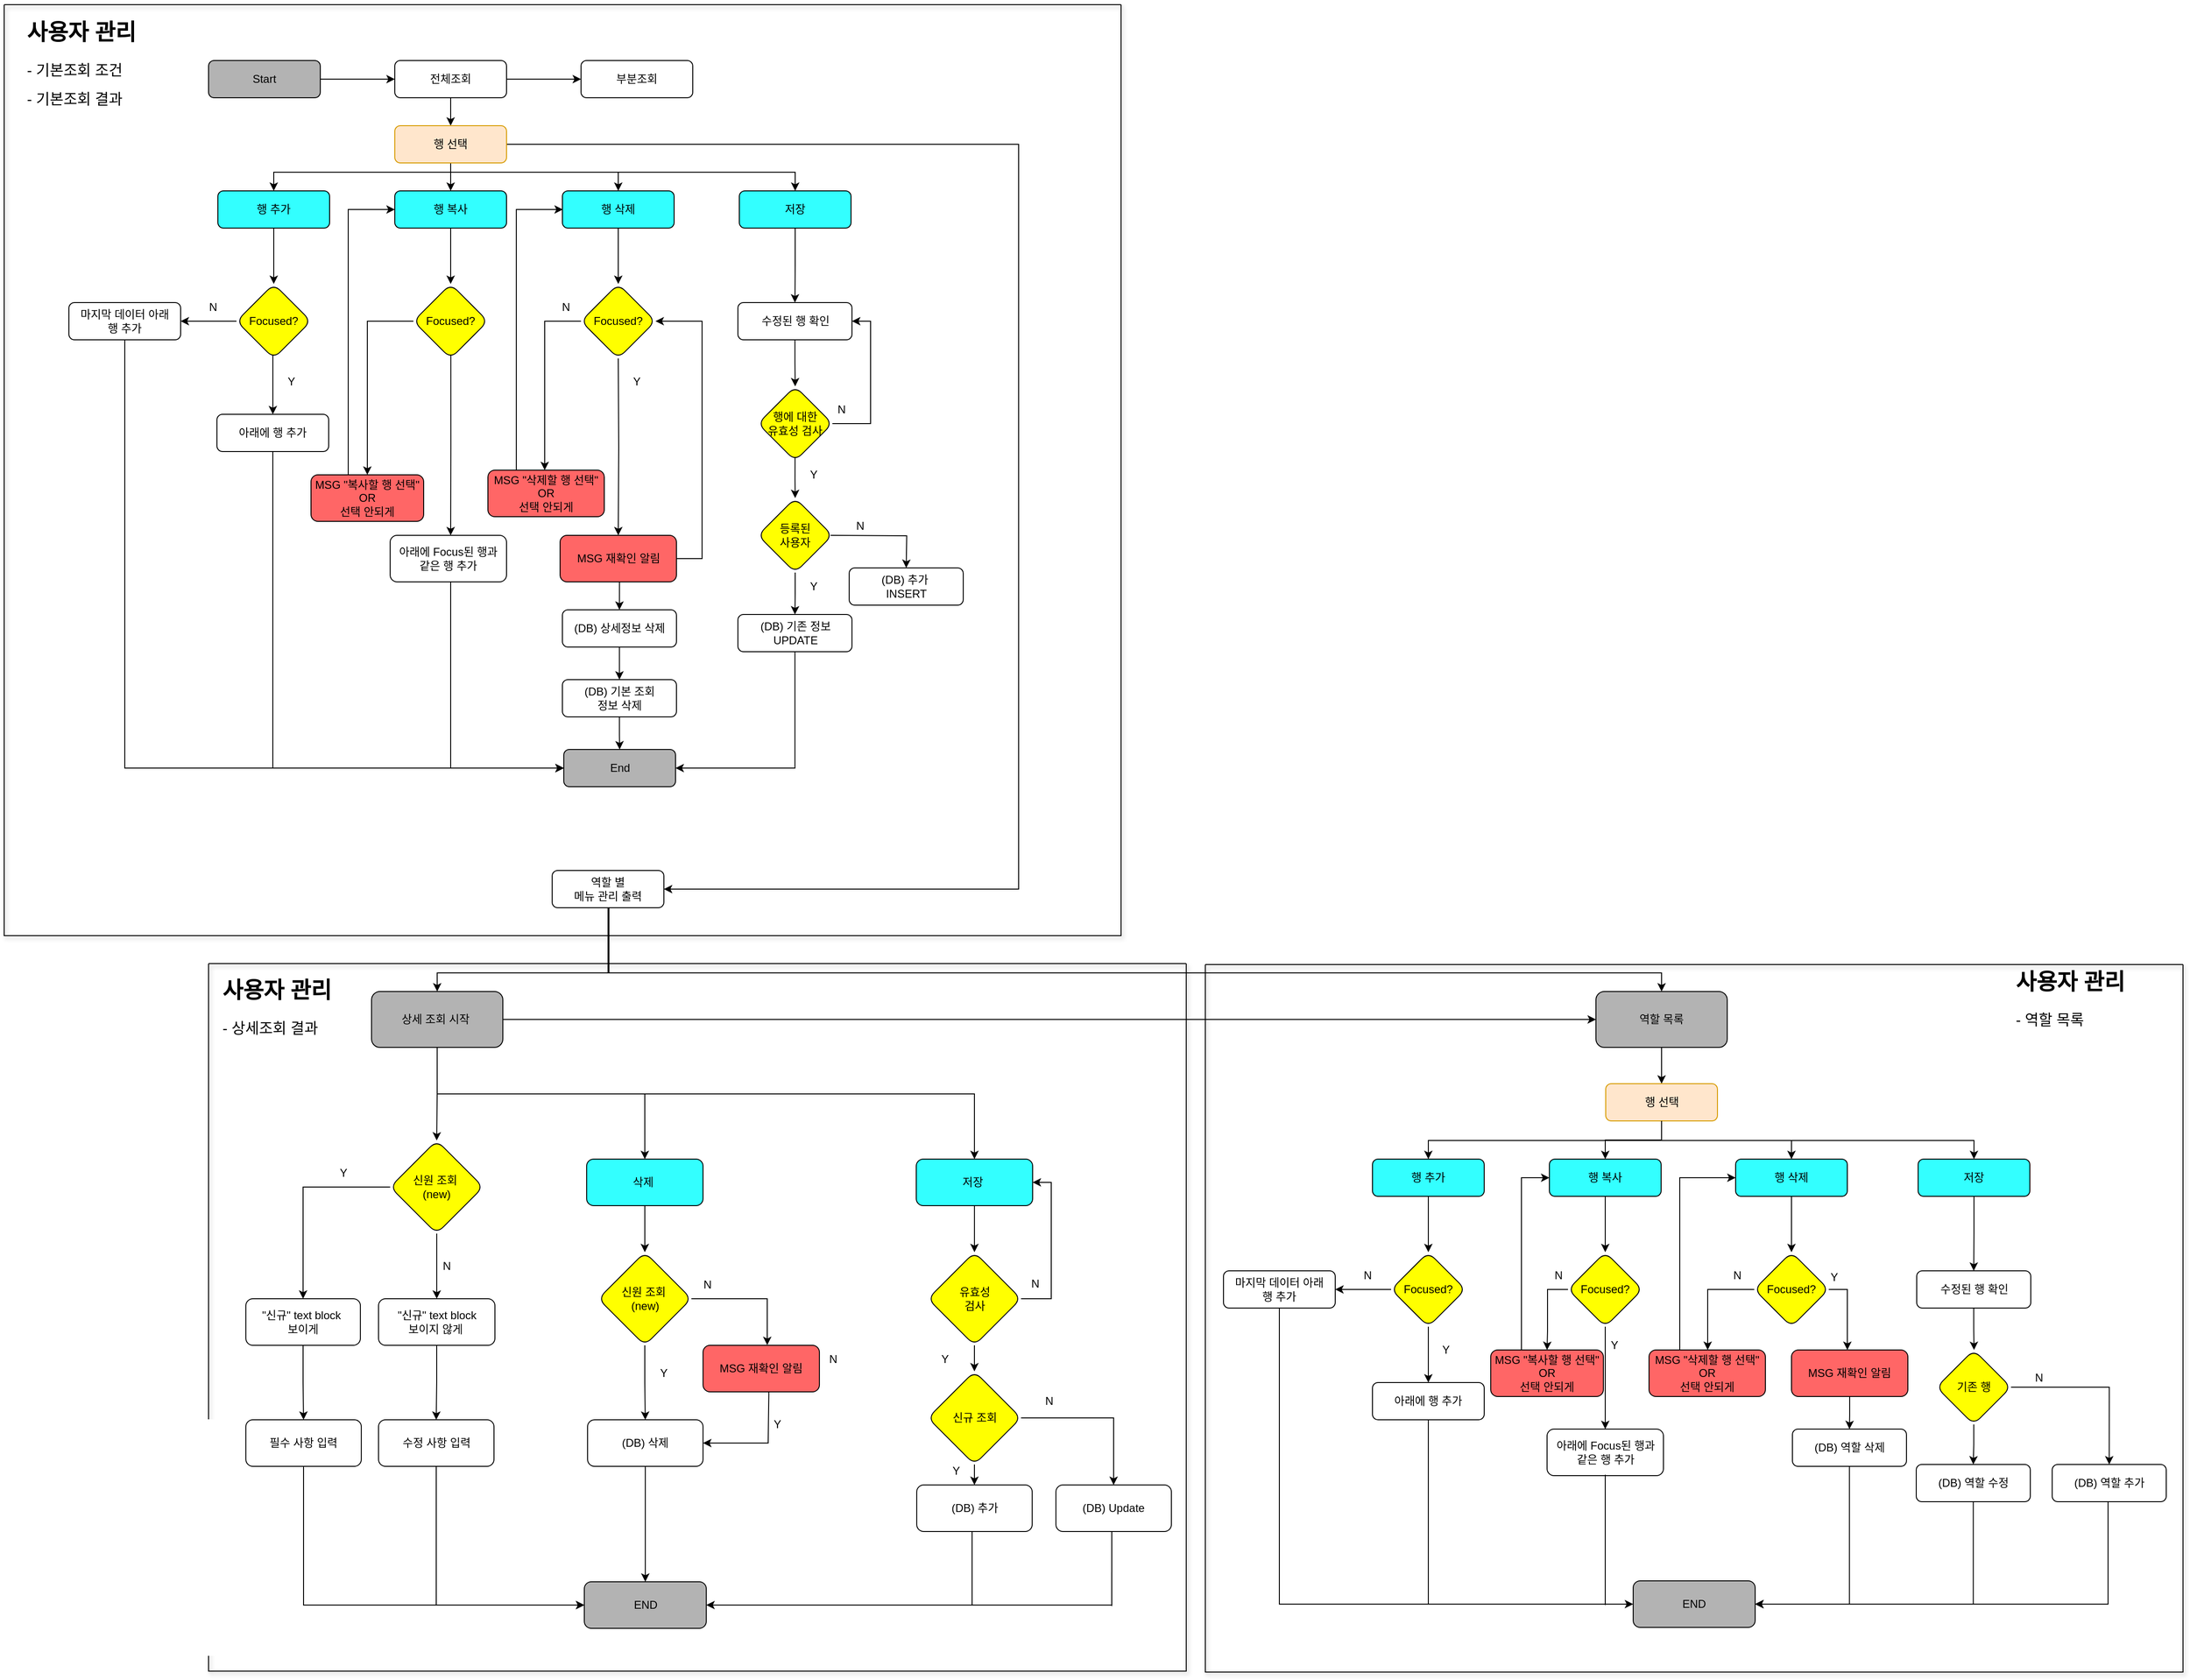<mxfile version="21.8.2" type="github" pages="2">
  <diagram id="C5RBs43oDa-KdzZeNtuy" name="기본조회부Flow">
    <mxGraphModel dx="2026" dy="692" grid="1" gridSize="10" guides="1" tooltips="1" connect="1" arrows="1" fold="1" page="1" pageScale="1" pageWidth="827" pageHeight="1169" math="0" shadow="0">
      <root>
        <mxCell id="WIyWlLk6GJQsqaUBKTNV-0" />
        <mxCell id="WIyWlLk6GJQsqaUBKTNV-1" parent="WIyWlLk6GJQsqaUBKTNV-0" />
        <mxCell id="yFAGzUOu06zcA2adK7HR-1" value="" style="edgeStyle=orthogonalEdgeStyle;rounded=0;orthogonalLoop=1;jettySize=auto;html=1;" parent="WIyWlLk6GJQsqaUBKTNV-1" source="WIyWlLk6GJQsqaUBKTNV-3" target="yFAGzUOu06zcA2adK7HR-0" edge="1">
          <mxGeometry relative="1" as="geometry" />
        </mxCell>
        <mxCell id="WIyWlLk6GJQsqaUBKTNV-3" value="Start" style="rounded=1;whiteSpace=wrap;html=1;fontSize=12;glass=0;strokeWidth=1;shadow=0;fillColor=#B3B3B3;" parent="WIyWlLk6GJQsqaUBKTNV-1" vertex="1">
          <mxGeometry x="60" y="70" width="120" height="40" as="geometry" />
        </mxCell>
        <mxCell id="yFAGzUOu06zcA2adK7HR-3" value="" style="edgeStyle=orthogonalEdgeStyle;rounded=0;orthogonalLoop=1;jettySize=auto;html=1;" parent="WIyWlLk6GJQsqaUBKTNV-1" source="yFAGzUOu06zcA2adK7HR-0" target="yFAGzUOu06zcA2adK7HR-2" edge="1">
          <mxGeometry relative="1" as="geometry" />
        </mxCell>
        <mxCell id="V4KehsghfgnsKvvZyRdw-0" value="" style="edgeStyle=orthogonalEdgeStyle;rounded=0;orthogonalLoop=1;jettySize=auto;html=1;" edge="1" parent="WIyWlLk6GJQsqaUBKTNV-1" source="yFAGzUOu06zcA2adK7HR-0" target="X5YOIyPHkzmfmKClz7R0-25">
          <mxGeometry relative="1" as="geometry" />
        </mxCell>
        <mxCell id="yFAGzUOu06zcA2adK7HR-0" value="전체조회" style="rounded=1;whiteSpace=wrap;html=1;fontSize=12;glass=0;strokeWidth=1;shadow=0;" parent="WIyWlLk6GJQsqaUBKTNV-1" vertex="1">
          <mxGeometry x="260" y="70" width="120" height="40" as="geometry" />
        </mxCell>
        <mxCell id="yFAGzUOu06zcA2adK7HR-2" value="부분조회" style="rounded=1;whiteSpace=wrap;html=1;fontSize=12;glass=0;strokeWidth=1;shadow=0;" parent="WIyWlLk6GJQsqaUBKTNV-1" vertex="1">
          <mxGeometry x="460" y="70" width="120" height="40" as="geometry" />
        </mxCell>
        <mxCell id="yFAGzUOu06zcA2adK7HR-32" value="" style="edgeStyle=orthogonalEdgeStyle;rounded=0;orthogonalLoop=1;jettySize=auto;html=1;" parent="WIyWlLk6GJQsqaUBKTNV-1" source="yFAGzUOu06zcA2adK7HR-4" target="yFAGzUOu06zcA2adK7HR-28" edge="1">
          <mxGeometry relative="1" as="geometry" />
        </mxCell>
        <mxCell id="yFAGzUOu06zcA2adK7HR-4" value="행 복사" style="rounded=1;whiteSpace=wrap;html=1;fontSize=12;glass=0;strokeWidth=1;shadow=0;fillColor=#33FFFF;" parent="WIyWlLk6GJQsqaUBKTNV-1" vertex="1">
          <mxGeometry x="260" y="210" width="120" height="40" as="geometry" />
        </mxCell>
        <mxCell id="yFAGzUOu06zcA2adK7HR-15" value="" style="edgeStyle=orthogonalEdgeStyle;rounded=0;orthogonalLoop=1;jettySize=auto;html=1;" parent="WIyWlLk6GJQsqaUBKTNV-1" source="yFAGzUOu06zcA2adK7HR-6" target="yFAGzUOu06zcA2adK7HR-14" edge="1">
          <mxGeometry relative="1" as="geometry" />
        </mxCell>
        <mxCell id="yFAGzUOu06zcA2adK7HR-6" value="행 추가" style="rounded=1;whiteSpace=wrap;html=1;fontSize=12;glass=0;strokeWidth=1;shadow=0;fillColor=#33FFFF;" parent="WIyWlLk6GJQsqaUBKTNV-1" vertex="1">
          <mxGeometry x="70" y="210" width="120" height="40" as="geometry" />
        </mxCell>
        <mxCell id="yFAGzUOu06zcA2adK7HR-40" style="edgeStyle=orthogonalEdgeStyle;rounded=0;orthogonalLoop=1;jettySize=auto;html=1;entryX=0.5;entryY=0;entryDx=0;entryDy=0;" parent="WIyWlLk6GJQsqaUBKTNV-1" source="yFAGzUOu06zcA2adK7HR-7" target="yFAGzUOu06zcA2adK7HR-37" edge="1">
          <mxGeometry relative="1" as="geometry" />
        </mxCell>
        <mxCell id="yFAGzUOu06zcA2adK7HR-7" value="행 삭제" style="rounded=1;whiteSpace=wrap;html=1;fontSize=12;glass=0;strokeWidth=1;shadow=0;fillColor=#33FFFF;" parent="WIyWlLk6GJQsqaUBKTNV-1" vertex="1">
          <mxGeometry x="440" y="210" width="120" height="40" as="geometry" />
        </mxCell>
        <mxCell id="yFAGzUOu06zcA2adK7HR-50" style="edgeStyle=orthogonalEdgeStyle;rounded=0;orthogonalLoop=1;jettySize=auto;html=1;entryX=0.5;entryY=0;entryDx=0;entryDy=0;" parent="WIyWlLk6GJQsqaUBKTNV-1" source="yFAGzUOu06zcA2adK7HR-8" target="X5YOIyPHkzmfmKClz7R0-32" edge="1">
          <mxGeometry relative="1" as="geometry">
            <mxPoint x="690" y="310" as="targetPoint" />
          </mxGeometry>
        </mxCell>
        <mxCell id="yFAGzUOu06zcA2adK7HR-8" value="저장" style="rounded=1;whiteSpace=wrap;html=1;fontSize=12;glass=0;strokeWidth=1;shadow=0;fillColor=#33FFFF;" parent="WIyWlLk6GJQsqaUBKTNV-1" vertex="1">
          <mxGeometry x="630" y="210" width="120" height="40" as="geometry" />
        </mxCell>
        <mxCell id="yFAGzUOu06zcA2adK7HR-19" value="" style="edgeStyle=orthogonalEdgeStyle;rounded=0;orthogonalLoop=1;jettySize=auto;html=1;" parent="WIyWlLk6GJQsqaUBKTNV-1" source="yFAGzUOu06zcA2adK7HR-14" edge="1">
          <mxGeometry relative="1" as="geometry">
            <mxPoint x="30" y="350" as="targetPoint" />
          </mxGeometry>
        </mxCell>
        <mxCell id="yFAGzUOu06zcA2adK7HR-23" value="" style="edgeStyle=orthogonalEdgeStyle;rounded=0;orthogonalLoop=1;jettySize=auto;html=1;exitX=0.488;exitY=0.954;exitDx=0;exitDy=0;exitPerimeter=0;" parent="WIyWlLk6GJQsqaUBKTNV-1" source="yFAGzUOu06zcA2adK7HR-14" target="yFAGzUOu06zcA2adK7HR-22" edge="1">
          <mxGeometry relative="1" as="geometry" />
        </mxCell>
        <mxCell id="yFAGzUOu06zcA2adK7HR-14" value="Focused?" style="rhombus;whiteSpace=wrap;html=1;rounded=1;glass=0;strokeWidth=1;shadow=0;fillColor=#FFFF00;" parent="WIyWlLk6GJQsqaUBKTNV-1" vertex="1">
          <mxGeometry x="90" y="310" width="80" height="80" as="geometry" />
        </mxCell>
        <mxCell id="PFtVvKOqpC1a1JCpV7pV-0" style="edgeStyle=orthogonalEdgeStyle;rounded=0;orthogonalLoop=1;jettySize=auto;html=1;entryX=0;entryY=0.5;entryDx=0;entryDy=0;" edge="1" parent="WIyWlLk6GJQsqaUBKTNV-1" source="yFAGzUOu06zcA2adK7HR-20" target="X5YOIyPHkzmfmKClz7R0-30">
          <mxGeometry relative="1" as="geometry">
            <Array as="points">
              <mxPoint x="-30" y="830" />
            </Array>
          </mxGeometry>
        </mxCell>
        <mxCell id="yFAGzUOu06zcA2adK7HR-20" value="마지막 데이터 아래&lt;br&gt;행 추가" style="rounded=1;whiteSpace=wrap;html=1;fontSize=12;glass=0;strokeWidth=1;shadow=0;" parent="WIyWlLk6GJQsqaUBKTNV-1" vertex="1">
          <mxGeometry x="-90" y="330" width="120" height="40" as="geometry" />
        </mxCell>
        <mxCell id="yFAGzUOu06zcA2adK7HR-21" value="N" style="text;html=1;strokeColor=none;fillColor=none;align=center;verticalAlign=middle;whiteSpace=wrap;rounded=0;" parent="WIyWlLk6GJQsqaUBKTNV-1" vertex="1">
          <mxGeometry x="35" y="320" width="60" height="30" as="geometry" />
        </mxCell>
        <mxCell id="PFtVvKOqpC1a1JCpV7pV-1" style="edgeStyle=orthogonalEdgeStyle;rounded=0;orthogonalLoop=1;jettySize=auto;html=1;entryX=0;entryY=0.5;entryDx=0;entryDy=0;" edge="1" parent="WIyWlLk6GJQsqaUBKTNV-1" source="yFAGzUOu06zcA2adK7HR-22" target="X5YOIyPHkzmfmKClz7R0-30">
          <mxGeometry relative="1" as="geometry">
            <Array as="points">
              <mxPoint x="129" y="830" />
            </Array>
          </mxGeometry>
        </mxCell>
        <mxCell id="yFAGzUOu06zcA2adK7HR-22" value="아래에 행 추가" style="rounded=1;whiteSpace=wrap;html=1;fontSize=12;glass=0;strokeWidth=1;shadow=0;" parent="WIyWlLk6GJQsqaUBKTNV-1" vertex="1">
          <mxGeometry x="69" y="450" width="120" height="40" as="geometry" />
        </mxCell>
        <mxCell id="yFAGzUOu06zcA2adK7HR-24" value="Y" style="text;html=1;strokeColor=none;fillColor=none;align=center;verticalAlign=middle;whiteSpace=wrap;rounded=0;" parent="WIyWlLk6GJQsqaUBKTNV-1" vertex="1">
          <mxGeometry x="119" y="400" width="60" height="30" as="geometry" />
        </mxCell>
        <mxCell id="X5YOIyPHkzmfmKClz7R0-1" style="edgeStyle=orthogonalEdgeStyle;rounded=0;orthogonalLoop=1;jettySize=auto;html=1;exitX=0.502;exitY=0.94;exitDx=0;exitDy=0;exitPerimeter=0;" parent="WIyWlLk6GJQsqaUBKTNV-1" source="yFAGzUOu06zcA2adK7HR-28" edge="1">
          <mxGeometry relative="1" as="geometry">
            <mxPoint x="320" y="580" as="targetPoint" />
          </mxGeometry>
        </mxCell>
        <mxCell id="TOSVZN1nsEeGkVvctBr3-1" style="edgeStyle=orthogonalEdgeStyle;rounded=0;orthogonalLoop=1;jettySize=auto;html=1;entryX=0.5;entryY=0;entryDx=0;entryDy=0;" parent="WIyWlLk6GJQsqaUBKTNV-1" source="yFAGzUOu06zcA2adK7HR-28" target="yFAGzUOu06zcA2adK7HR-51" edge="1">
          <mxGeometry relative="1" as="geometry">
            <Array as="points">
              <mxPoint x="230" y="350" />
            </Array>
          </mxGeometry>
        </mxCell>
        <mxCell id="yFAGzUOu06zcA2adK7HR-28" value="Focused?" style="rhombus;whiteSpace=wrap;html=1;rounded=1;glass=0;strokeWidth=1;shadow=0;fillColor=#FFFF00;" parent="WIyWlLk6GJQsqaUBKTNV-1" vertex="1">
          <mxGeometry x="280" y="310" width="80" height="80" as="geometry" />
        </mxCell>
        <mxCell id="yFAGzUOu06zcA2adK7HR-37" value="Focused?" style="rhombus;whiteSpace=wrap;html=1;rounded=1;glass=0;strokeWidth=1;shadow=0;fillColor=#FFFF00;" parent="WIyWlLk6GJQsqaUBKTNV-1" vertex="1">
          <mxGeometry x="460" y="310" width="80" height="80" as="geometry" />
        </mxCell>
        <mxCell id="X5YOIyPHkzmfmKClz7R0-8" style="edgeStyle=orthogonalEdgeStyle;rounded=0;orthogonalLoop=1;jettySize=auto;html=1;" parent="WIyWlLk6GJQsqaUBKTNV-1" target="X5YOIyPHkzmfmKClz7R0-7" edge="1">
          <mxGeometry relative="1" as="geometry">
            <mxPoint x="500" y="390" as="sourcePoint" />
          </mxGeometry>
        </mxCell>
        <mxCell id="yFAGzUOu06zcA2adK7HR-38" value="N" style="text;html=1;strokeColor=none;fillColor=none;align=center;verticalAlign=middle;whiteSpace=wrap;rounded=0;" parent="WIyWlLk6GJQsqaUBKTNV-1" vertex="1">
          <mxGeometry x="414" y="320" width="60" height="30" as="geometry" />
        </mxCell>
        <mxCell id="yFAGzUOu06zcA2adK7HR-39" value="Y" style="text;html=1;strokeColor=none;fillColor=none;align=center;verticalAlign=middle;whiteSpace=wrap;rounded=0;" parent="WIyWlLk6GJQsqaUBKTNV-1" vertex="1">
          <mxGeometry x="490" y="400" width="60" height="30" as="geometry" />
        </mxCell>
        <mxCell id="X5YOIyPHkzmfmKClz7R0-22" style="edgeStyle=orthogonalEdgeStyle;rounded=0;orthogonalLoop=1;jettySize=auto;html=1;entryX=0;entryY=0.5;entryDx=0;entryDy=0;" parent="WIyWlLk6GJQsqaUBKTNV-1" source="yFAGzUOu06zcA2adK7HR-51" target="yFAGzUOu06zcA2adK7HR-4" edge="1">
          <mxGeometry relative="1" as="geometry">
            <Array as="points">
              <mxPoint x="210" y="230" />
            </Array>
          </mxGeometry>
        </mxCell>
        <mxCell id="yFAGzUOu06zcA2adK7HR-51" value="MSG &quot;복사할 행 선택&quot;&lt;br&gt;OR&lt;br&gt;선택 안되게" style="rounded=1;whiteSpace=wrap;html=1;fontSize=12;glass=0;strokeWidth=1;shadow=0;fillColor=#FF6666;" parent="WIyWlLk6GJQsqaUBKTNV-1" vertex="1">
          <mxGeometry x="170" y="515" width="121" height="50" as="geometry" />
        </mxCell>
        <mxCell id="PFtVvKOqpC1a1JCpV7pV-2" style="edgeStyle=orthogonalEdgeStyle;rounded=0;orthogonalLoop=1;jettySize=auto;html=1;entryX=0;entryY=0.5;entryDx=0;entryDy=0;" edge="1" parent="WIyWlLk6GJQsqaUBKTNV-1" source="X5YOIyPHkzmfmKClz7R0-2" target="X5YOIyPHkzmfmKClz7R0-30">
          <mxGeometry relative="1" as="geometry">
            <Array as="points">
              <mxPoint x="320" y="830" />
            </Array>
          </mxGeometry>
        </mxCell>
        <mxCell id="X5YOIyPHkzmfmKClz7R0-2" value="아래에 Focus된 행과&lt;br&gt;같은 행 추가" style="rounded=1;whiteSpace=wrap;html=1;fontSize=12;glass=0;strokeWidth=1;shadow=0;" parent="WIyWlLk6GJQsqaUBKTNV-1" vertex="1">
          <mxGeometry x="255" y="580" width="125" height="50" as="geometry" />
        </mxCell>
        <mxCell id="X5YOIyPHkzmfmKClz7R0-5" value="MSG &quot;삭제할 행 선택&quot;&lt;br&gt;OR&lt;br&gt;선택 안되게" style="rounded=1;whiteSpace=wrap;html=1;fontSize=12;glass=0;strokeWidth=1;shadow=0;fillColor=#FF6666;" parent="WIyWlLk6GJQsqaUBKTNV-1" vertex="1">
          <mxGeometry x="360" y="510" width="125" height="50" as="geometry" />
        </mxCell>
        <mxCell id="X5YOIyPHkzmfmKClz7R0-14" style="edgeStyle=orthogonalEdgeStyle;rounded=0;orthogonalLoop=1;jettySize=auto;html=1;exitX=0.5;exitY=1;exitDx=0;exitDy=0;entryX=0.5;entryY=0;entryDx=0;entryDy=0;" parent="WIyWlLk6GJQsqaUBKTNV-1" source="X5YOIyPHkzmfmKClz7R0-7" target="X5YOIyPHkzmfmKClz7R0-10" edge="1">
          <mxGeometry relative="1" as="geometry" />
        </mxCell>
        <mxCell id="X5YOIyPHkzmfmKClz7R0-59" style="edgeStyle=orthogonalEdgeStyle;rounded=0;orthogonalLoop=1;jettySize=auto;html=1;entryX=1;entryY=0.5;entryDx=0;entryDy=0;exitX=1;exitY=0.5;exitDx=0;exitDy=0;" parent="WIyWlLk6GJQsqaUBKTNV-1" source="X5YOIyPHkzmfmKClz7R0-7" target="yFAGzUOu06zcA2adK7HR-37" edge="1">
          <mxGeometry relative="1" as="geometry">
            <Array as="points">
              <mxPoint x="590" y="605" />
              <mxPoint x="590" y="350" />
            </Array>
          </mxGeometry>
        </mxCell>
        <mxCell id="X5YOIyPHkzmfmKClz7R0-7" value="MSG 재확인 알림" style="rounded=1;whiteSpace=wrap;html=1;fontSize=12;glass=0;strokeWidth=1;shadow=0;fillColor=#FF6666;" parent="WIyWlLk6GJQsqaUBKTNV-1" vertex="1">
          <mxGeometry x="437.5" y="580" width="125" height="50" as="geometry" />
        </mxCell>
        <mxCell id="X5YOIyPHkzmfmKClz7R0-16" value="" style="edgeStyle=orthogonalEdgeStyle;rounded=0;orthogonalLoop=1;jettySize=auto;html=1;" parent="WIyWlLk6GJQsqaUBKTNV-1" source="X5YOIyPHkzmfmKClz7R0-10" target="X5YOIyPHkzmfmKClz7R0-12" edge="1">
          <mxGeometry relative="1" as="geometry" />
        </mxCell>
        <mxCell id="X5YOIyPHkzmfmKClz7R0-10" value="(DB) 상세정보 삭제" style="rounded=1;whiteSpace=wrap;html=1;fontSize=12;glass=0;strokeWidth=1;shadow=0;" parent="WIyWlLk6GJQsqaUBKTNV-1" vertex="1">
          <mxGeometry x="440" y="660" width="122.5" height="40" as="geometry" />
        </mxCell>
        <mxCell id="X5YOIyPHkzmfmKClz7R0-31" value="" style="edgeStyle=orthogonalEdgeStyle;rounded=0;orthogonalLoop=1;jettySize=auto;html=1;" parent="WIyWlLk6GJQsqaUBKTNV-1" source="X5YOIyPHkzmfmKClz7R0-12" target="X5YOIyPHkzmfmKClz7R0-30" edge="1">
          <mxGeometry relative="1" as="geometry" />
        </mxCell>
        <mxCell id="X5YOIyPHkzmfmKClz7R0-12" value="(DB) 기본 조회&lt;br&gt;정보 삭제" style="rounded=1;whiteSpace=wrap;html=1;fontSize=12;glass=0;strokeWidth=1;shadow=0;" parent="WIyWlLk6GJQsqaUBKTNV-1" vertex="1">
          <mxGeometry x="440" y="735" width="122.5" height="40" as="geometry" />
        </mxCell>
        <mxCell id="X5YOIyPHkzmfmKClz7R0-24" style="edgeStyle=orthogonalEdgeStyle;rounded=0;orthogonalLoop=1;jettySize=auto;html=1;entryX=0;entryY=0.5;entryDx=0;entryDy=0;" parent="WIyWlLk6GJQsqaUBKTNV-1" edge="1">
          <mxGeometry relative="1" as="geometry">
            <mxPoint x="390.5" y="510" as="sourcePoint" />
            <mxPoint x="440.5" y="230" as="targetPoint" />
            <Array as="points">
              <mxPoint x="390.5" y="230" />
            </Array>
          </mxGeometry>
        </mxCell>
        <mxCell id="X5YOIyPHkzmfmKClz7R0-50" value="" style="edgeStyle=orthogonalEdgeStyle;rounded=0;orthogonalLoop=1;jettySize=auto;html=1;" parent="WIyWlLk6GJQsqaUBKTNV-1" source="X5YOIyPHkzmfmKClz7R0-25" target="X5YOIyPHkzmfmKClz7R0-49" edge="1">
          <mxGeometry relative="1" as="geometry">
            <Array as="points">
              <mxPoint x="930" y="960" />
            </Array>
          </mxGeometry>
        </mxCell>
        <mxCell id="V4KehsghfgnsKvvZyRdw-1" value="" style="edgeStyle=orthogonalEdgeStyle;rounded=0;orthogonalLoop=1;jettySize=auto;html=1;" edge="1" parent="WIyWlLk6GJQsqaUBKTNV-1" source="X5YOIyPHkzmfmKClz7R0-25" target="yFAGzUOu06zcA2adK7HR-4">
          <mxGeometry relative="1" as="geometry" />
        </mxCell>
        <mxCell id="V4KehsghfgnsKvvZyRdw-2" style="edgeStyle=orthogonalEdgeStyle;rounded=0;orthogonalLoop=1;jettySize=auto;html=1;" edge="1" parent="WIyWlLk6GJQsqaUBKTNV-1" source="X5YOIyPHkzmfmKClz7R0-25" target="yFAGzUOu06zcA2adK7HR-6">
          <mxGeometry relative="1" as="geometry">
            <Array as="points">
              <mxPoint x="320" y="190" />
              <mxPoint x="130" y="190" />
            </Array>
          </mxGeometry>
        </mxCell>
        <mxCell id="V4KehsghfgnsKvvZyRdw-3" style="edgeStyle=orthogonalEdgeStyle;rounded=0;orthogonalLoop=1;jettySize=auto;html=1;entryX=0.5;entryY=0;entryDx=0;entryDy=0;" edge="1" parent="WIyWlLk6GJQsqaUBKTNV-1" source="X5YOIyPHkzmfmKClz7R0-25" target="yFAGzUOu06zcA2adK7HR-7">
          <mxGeometry relative="1" as="geometry">
            <Array as="points">
              <mxPoint x="320" y="190" />
              <mxPoint x="500" y="190" />
            </Array>
          </mxGeometry>
        </mxCell>
        <mxCell id="V4KehsghfgnsKvvZyRdw-4" style="edgeStyle=orthogonalEdgeStyle;rounded=0;orthogonalLoop=1;jettySize=auto;html=1;" edge="1" parent="WIyWlLk6GJQsqaUBKTNV-1" source="X5YOIyPHkzmfmKClz7R0-25" target="yFAGzUOu06zcA2adK7HR-8">
          <mxGeometry relative="1" as="geometry">
            <Array as="points">
              <mxPoint x="320" y="190" />
              <mxPoint x="690" y="190" />
            </Array>
          </mxGeometry>
        </mxCell>
        <mxCell id="X5YOIyPHkzmfmKClz7R0-25" value="행 선택" style="rounded=1;whiteSpace=wrap;html=1;fontSize=12;glass=0;strokeWidth=1;shadow=0;fillColor=#ffe6cc;strokeColor=#d79b00;" parent="WIyWlLk6GJQsqaUBKTNV-1" vertex="1">
          <mxGeometry x="260" y="140" width="120" height="40" as="geometry" />
        </mxCell>
        <mxCell id="X5YOIyPHkzmfmKClz7R0-30" value="End" style="rounded=1;whiteSpace=wrap;html=1;fontSize=12;glass=0;strokeWidth=1;shadow=0;fillColor=#B3B3B3;" parent="WIyWlLk6GJQsqaUBKTNV-1" vertex="1">
          <mxGeometry x="441.5" y="810" width="120" height="40" as="geometry" />
        </mxCell>
        <mxCell id="X5YOIyPHkzmfmKClz7R0-35" value="" style="edgeStyle=orthogonalEdgeStyle;rounded=0;orthogonalLoop=1;jettySize=auto;html=1;" parent="WIyWlLk6GJQsqaUBKTNV-1" source="X5YOIyPHkzmfmKClz7R0-32" target="X5YOIyPHkzmfmKClz7R0-34" edge="1">
          <mxGeometry relative="1" as="geometry" />
        </mxCell>
        <mxCell id="X5YOIyPHkzmfmKClz7R0-32" value="수정된 행 확인" style="rounded=1;whiteSpace=wrap;html=1;fontSize=12;glass=0;strokeWidth=1;shadow=0;" parent="WIyWlLk6GJQsqaUBKTNV-1" vertex="1">
          <mxGeometry x="628.5" y="330" width="122.5" height="40" as="geometry" />
        </mxCell>
        <mxCell id="X5YOIyPHkzmfmKClz7R0-36" style="edgeStyle=orthogonalEdgeStyle;rounded=0;orthogonalLoop=1;jettySize=auto;html=1;entryX=1;entryY=0.5;entryDx=0;entryDy=0;" parent="WIyWlLk6GJQsqaUBKTNV-1" source="X5YOIyPHkzmfmKClz7R0-34" target="X5YOIyPHkzmfmKClz7R0-32" edge="1">
          <mxGeometry relative="1" as="geometry">
            <Array as="points">
              <mxPoint x="771" y="460" />
              <mxPoint x="771" y="350" />
            </Array>
          </mxGeometry>
        </mxCell>
        <mxCell id="X5YOIyPHkzmfmKClz7R0-40" value="" style="edgeStyle=orthogonalEdgeStyle;rounded=0;orthogonalLoop=1;jettySize=auto;html=1;exitX=0.498;exitY=0.946;exitDx=0;exitDy=0;exitPerimeter=0;" parent="WIyWlLk6GJQsqaUBKTNV-1" source="X5YOIyPHkzmfmKClz7R0-34" edge="1">
          <mxGeometry relative="1" as="geometry">
            <mxPoint x="690" y="540" as="targetPoint" />
          </mxGeometry>
        </mxCell>
        <mxCell id="X5YOIyPHkzmfmKClz7R0-34" value="행에 대한&lt;br style=&quot;border-color: var(--border-color);&quot;&gt;유효성 검사" style="rhombus;whiteSpace=wrap;html=1;rounded=1;glass=0;strokeWidth=1;shadow=0;fillColor=#FFFF00;" parent="WIyWlLk6GJQsqaUBKTNV-1" vertex="1">
          <mxGeometry x="650" y="420" width="80" height="80" as="geometry" />
        </mxCell>
        <mxCell id="X5YOIyPHkzmfmKClz7R0-37" value="N" style="text;html=1;strokeColor=none;fillColor=none;align=center;verticalAlign=middle;whiteSpace=wrap;rounded=0;" parent="WIyWlLk6GJQsqaUBKTNV-1" vertex="1">
          <mxGeometry x="710" y="430" width="60" height="30" as="geometry" />
        </mxCell>
        <mxCell id="X5YOIyPHkzmfmKClz7R0-38" value="Y" style="text;html=1;strokeColor=none;fillColor=none;align=center;verticalAlign=middle;whiteSpace=wrap;rounded=0;" parent="WIyWlLk6GJQsqaUBKTNV-1" vertex="1">
          <mxGeometry x="680" y="500" width="60" height="30" as="geometry" />
        </mxCell>
        <mxCell id="X5YOIyPHkzmfmKClz7R0-44" value="" style="edgeStyle=orthogonalEdgeStyle;rounded=0;orthogonalLoop=1;jettySize=auto;html=1;" parent="WIyWlLk6GJQsqaUBKTNV-1" source="X5YOIyPHkzmfmKClz7R0-41" target="X5YOIyPHkzmfmKClz7R0-43" edge="1">
          <mxGeometry relative="1" as="geometry" />
        </mxCell>
        <mxCell id="PFtVvKOqpC1a1JCpV7pV-6" style="edgeStyle=orthogonalEdgeStyle;rounded=0;orthogonalLoop=1;jettySize=auto;html=1;entryX=0.5;entryY=0;entryDx=0;entryDy=0;" edge="1" parent="WIyWlLk6GJQsqaUBKTNV-1">
          <mxGeometry relative="1" as="geometry">
            <mxPoint x="728" y="580" as="sourcePoint" />
            <mxPoint x="809.25" y="615" as="targetPoint" />
          </mxGeometry>
        </mxCell>
        <mxCell id="X5YOIyPHkzmfmKClz7R0-41" value="등록된&lt;br&gt;사용자" style="rhombus;whiteSpace=wrap;html=1;rounded=1;glass=0;strokeWidth=1;shadow=0;fillColor=#FFFF00;" parent="WIyWlLk6GJQsqaUBKTNV-1" vertex="1">
          <mxGeometry x="650" y="540" width="80" height="80" as="geometry" />
        </mxCell>
        <mxCell id="X5YOIyPHkzmfmKClz7R0-42" value="Y" style="text;html=1;strokeColor=none;fillColor=none;align=center;verticalAlign=middle;whiteSpace=wrap;rounded=0;" parent="WIyWlLk6GJQsqaUBKTNV-1" vertex="1">
          <mxGeometry x="680" y="620" width="60" height="30" as="geometry" />
        </mxCell>
        <mxCell id="PFtVvKOqpC1a1JCpV7pV-5" style="edgeStyle=orthogonalEdgeStyle;rounded=0;orthogonalLoop=1;jettySize=auto;html=1;entryX=1;entryY=0.5;entryDx=0;entryDy=0;" edge="1" parent="WIyWlLk6GJQsqaUBKTNV-1" source="X5YOIyPHkzmfmKClz7R0-43" target="X5YOIyPHkzmfmKClz7R0-30">
          <mxGeometry relative="1" as="geometry">
            <Array as="points">
              <mxPoint x="690" y="830" />
            </Array>
          </mxGeometry>
        </mxCell>
        <mxCell id="X5YOIyPHkzmfmKClz7R0-43" value="(DB) 기존 정보 UPDATE" style="rounded=1;whiteSpace=wrap;html=1;fontSize=12;glass=0;strokeWidth=1;shadow=0;" parent="WIyWlLk6GJQsqaUBKTNV-1" vertex="1">
          <mxGeometry x="628.5" y="665" width="122.5" height="40" as="geometry" />
        </mxCell>
        <mxCell id="X5YOIyPHkzmfmKClz7R0-45" value="(DB) 추가&amp;nbsp;&lt;br&gt;INSERT" style="rounded=1;whiteSpace=wrap;html=1;fontSize=12;glass=0;strokeWidth=1;shadow=0;" parent="WIyWlLk6GJQsqaUBKTNV-1" vertex="1">
          <mxGeometry x="748" y="615" width="122.5" height="40" as="geometry" />
        </mxCell>
        <mxCell id="X5YOIyPHkzmfmKClz7R0-47" value="N" style="text;html=1;strokeColor=none;fillColor=none;align=center;verticalAlign=middle;whiteSpace=wrap;rounded=0;" parent="WIyWlLk6GJQsqaUBKTNV-1" vertex="1">
          <mxGeometry x="730" y="555" width="60" height="30" as="geometry" />
        </mxCell>
        <mxCell id="X5YOIyPHkzmfmKClz7R0-55" style="edgeStyle=orthogonalEdgeStyle;rounded=0;orthogonalLoop=1;jettySize=auto;html=1;entryX=0.5;entryY=0;entryDx=0;entryDy=0;" parent="WIyWlLk6GJQsqaUBKTNV-1" source="X5YOIyPHkzmfmKClz7R0-49" target="TcLIEP75JaL5N0VQhoBd-4" edge="1">
          <mxGeometry relative="1" as="geometry">
            <mxPoint x="489" y="1030.0" as="targetPoint" />
            <Array as="points">
              <mxPoint x="490" y="1050" />
              <mxPoint x="306" y="1050" />
            </Array>
          </mxGeometry>
        </mxCell>
        <mxCell id="TcLIEP75JaL5N0VQhoBd-128" style="edgeStyle=orthogonalEdgeStyle;rounded=0;orthogonalLoop=1;jettySize=auto;html=1;entryX=0.5;entryY=0;entryDx=0;entryDy=0;" parent="WIyWlLk6GJQsqaUBKTNV-1" source="X5YOIyPHkzmfmKClz7R0-49" target="TcLIEP75JaL5N0VQhoBd-41" edge="1">
          <mxGeometry relative="1" as="geometry">
            <Array as="points">
              <mxPoint x="489" y="1050" />
              <mxPoint x="1621" y="1050" />
            </Array>
          </mxGeometry>
        </mxCell>
        <mxCell id="X5YOIyPHkzmfmKClz7R0-49" value="역할 별 &lt;br&gt;메뉴 관리 출력" style="rounded=1;whiteSpace=wrap;html=1;fontSize=12;glass=0;strokeWidth=1;shadow=0;" parent="WIyWlLk6GJQsqaUBKTNV-1" vertex="1">
          <mxGeometry x="429" y="940" width="120" height="40" as="geometry" />
        </mxCell>
        <mxCell id="jZiym_a0G_dNNP_mLtkZ-27" style="edgeStyle=orthogonalEdgeStyle;rounded=0;orthogonalLoop=1;jettySize=auto;html=1;" parent="WIyWlLk6GJQsqaUBKTNV-1" source="yFAGzUOu06zcA2adK7HR-37" edge="1">
          <mxGeometry relative="1" as="geometry">
            <Array as="points">
              <mxPoint x="421" y="350" />
            </Array>
            <mxPoint x="421" y="510" as="targetPoint" />
          </mxGeometry>
        </mxCell>
        <mxCell id="TcLIEP75JaL5N0VQhoBd-0" value="" style="edgeStyle=orthogonalEdgeStyle;rounded=0;orthogonalLoop=1;jettySize=auto;html=1;" parent="WIyWlLk6GJQsqaUBKTNV-1" source="TcLIEP75JaL5N0VQhoBd-4" target="TcLIEP75JaL5N0VQhoBd-13" edge="1">
          <mxGeometry relative="1" as="geometry" />
        </mxCell>
        <mxCell id="TcLIEP75JaL5N0VQhoBd-1" style="edgeStyle=orthogonalEdgeStyle;rounded=0;orthogonalLoop=1;jettySize=auto;html=1;entryX=0.5;entryY=0;entryDx=0;entryDy=0;" parent="WIyWlLk6GJQsqaUBKTNV-1" source="TcLIEP75JaL5N0VQhoBd-4" target="TcLIEP75JaL5N0VQhoBd-8" edge="1">
          <mxGeometry relative="1" as="geometry">
            <Array as="points">
              <mxPoint x="306.04" y="1180" />
              <mxPoint x="529.04" y="1180" />
            </Array>
          </mxGeometry>
        </mxCell>
        <mxCell id="TcLIEP75JaL5N0VQhoBd-2" style="edgeStyle=orthogonalEdgeStyle;rounded=0;orthogonalLoop=1;jettySize=auto;html=1;entryX=0.5;entryY=0;entryDx=0;entryDy=0;" parent="WIyWlLk6GJQsqaUBKTNV-1" source="TcLIEP75JaL5N0VQhoBd-4" target="TcLIEP75JaL5N0VQhoBd-6" edge="1">
          <mxGeometry relative="1" as="geometry">
            <Array as="points">
              <mxPoint x="306.04" y="1180" />
              <mxPoint x="883.04" y="1180" />
            </Array>
          </mxGeometry>
        </mxCell>
        <mxCell id="TcLIEP75JaL5N0VQhoBd-3" value="" style="edgeStyle=orthogonalEdgeStyle;rounded=0;orthogonalLoop=1;jettySize=auto;html=1;" parent="WIyWlLk6GJQsqaUBKTNV-1" source="TcLIEP75JaL5N0VQhoBd-4" target="TcLIEP75JaL5N0VQhoBd-41" edge="1">
          <mxGeometry relative="1" as="geometry" />
        </mxCell>
        <mxCell id="TcLIEP75JaL5N0VQhoBd-4" value="상세 조회 시작&amp;nbsp;" style="rounded=1;whiteSpace=wrap;html=1;fontSize=12;glass=0;strokeWidth=1;shadow=0;fillColor=#B3B3B3;" parent="WIyWlLk6GJQsqaUBKTNV-1" vertex="1">
          <mxGeometry x="235.04" y="1070" width="141" height="60" as="geometry" />
        </mxCell>
        <mxCell id="TcLIEP75JaL5N0VQhoBd-5" value="" style="edgeStyle=orthogonalEdgeStyle;rounded=0;orthogonalLoop=1;jettySize=auto;html=1;" parent="WIyWlLk6GJQsqaUBKTNV-1" source="TcLIEP75JaL5N0VQhoBd-6" target="TcLIEP75JaL5N0VQhoBd-33" edge="1">
          <mxGeometry relative="1" as="geometry" />
        </mxCell>
        <mxCell id="TcLIEP75JaL5N0VQhoBd-6" value="저장&amp;nbsp;" style="rounded=1;whiteSpace=wrap;html=1;fontSize=12;glass=0;strokeWidth=1;shadow=0;fillColor=#33FFFF;" parent="WIyWlLk6GJQsqaUBKTNV-1" vertex="1">
          <mxGeometry x="820.04" y="1250" width="125" height="50" as="geometry" />
        </mxCell>
        <mxCell id="TcLIEP75JaL5N0VQhoBd-7" value="" style="edgeStyle=orthogonalEdgeStyle;rounded=0;orthogonalLoop=1;jettySize=auto;html=1;" parent="WIyWlLk6GJQsqaUBKTNV-1" source="TcLIEP75JaL5N0VQhoBd-8" target="TcLIEP75JaL5N0VQhoBd-24" edge="1">
          <mxGeometry relative="1" as="geometry" />
        </mxCell>
        <mxCell id="TcLIEP75JaL5N0VQhoBd-8" value="삭제&amp;nbsp;" style="rounded=1;whiteSpace=wrap;html=1;fontSize=12;glass=0;strokeWidth=1;shadow=0;fillColor=#33FFFF;" parent="WIyWlLk6GJQsqaUBKTNV-1" vertex="1">
          <mxGeometry x="466.04" y="1250" width="125" height="50" as="geometry" />
        </mxCell>
        <mxCell id="TcLIEP75JaL5N0VQhoBd-9" value="" style="edgeStyle=orthogonalEdgeStyle;rounded=0;orthogonalLoop=1;jettySize=auto;html=1;" parent="WIyWlLk6GJQsqaUBKTNV-1" source="TcLIEP75JaL5N0VQhoBd-10" target="TcLIEP75JaL5N0VQhoBd-17" edge="1">
          <mxGeometry relative="1" as="geometry" />
        </mxCell>
        <mxCell id="TcLIEP75JaL5N0VQhoBd-10" value="&quot;신규&quot; text block&amp;nbsp;&lt;br&gt;보이게" style="rounded=1;whiteSpace=wrap;html=1;fontSize=12;glass=0;strokeWidth=1;shadow=0;" parent="WIyWlLk6GJQsqaUBKTNV-1" vertex="1">
          <mxGeometry x="100.04" y="1400" width="123" height="50" as="geometry" />
        </mxCell>
        <mxCell id="TcLIEP75JaL5N0VQhoBd-11" style="edgeStyle=orthogonalEdgeStyle;rounded=0;orthogonalLoop=1;jettySize=auto;html=1;" parent="WIyWlLk6GJQsqaUBKTNV-1" source="TcLIEP75JaL5N0VQhoBd-13" target="TcLIEP75JaL5N0VQhoBd-10" edge="1">
          <mxGeometry relative="1" as="geometry" />
        </mxCell>
        <mxCell id="TcLIEP75JaL5N0VQhoBd-12" value="" style="edgeStyle=orthogonalEdgeStyle;rounded=0;orthogonalLoop=1;jettySize=auto;html=1;" parent="WIyWlLk6GJQsqaUBKTNV-1" source="TcLIEP75JaL5N0VQhoBd-13" target="TcLIEP75JaL5N0VQhoBd-19" edge="1">
          <mxGeometry relative="1" as="geometry" />
        </mxCell>
        <mxCell id="TcLIEP75JaL5N0VQhoBd-13" value="신원 조회&amp;nbsp;&lt;br&gt;(new)" style="rhombus;whiteSpace=wrap;html=1;rounded=1;glass=0;strokeWidth=1;shadow=0;fillColor=#FFFF00;" parent="WIyWlLk6GJQsqaUBKTNV-1" vertex="1">
          <mxGeometry x="255.04" y="1230" width="100" height="100" as="geometry" />
        </mxCell>
        <mxCell id="TcLIEP75JaL5N0VQhoBd-14" value="Y" style="text;html=1;strokeColor=none;fillColor=none;align=center;verticalAlign=middle;whiteSpace=wrap;rounded=0;" parent="WIyWlLk6GJQsqaUBKTNV-1" vertex="1">
          <mxGeometry x="175.04" y="1250" width="60" height="30" as="geometry" />
        </mxCell>
        <mxCell id="TcLIEP75JaL5N0VQhoBd-15" value="N" style="text;html=1;strokeColor=none;fillColor=none;align=center;verticalAlign=middle;whiteSpace=wrap;rounded=0;" parent="WIyWlLk6GJQsqaUBKTNV-1" vertex="1">
          <mxGeometry x="286.04" y="1350" width="60" height="30" as="geometry" />
        </mxCell>
        <mxCell id="TcLIEP75JaL5N0VQhoBd-79" style="edgeStyle=orthogonalEdgeStyle;rounded=0;orthogonalLoop=1;jettySize=auto;html=1;entryX=0;entryY=0.5;entryDx=0;entryDy=0;" parent="WIyWlLk6GJQsqaUBKTNV-1" source="TcLIEP75JaL5N0VQhoBd-17" target="TcLIEP75JaL5N0VQhoBd-30" edge="1">
          <mxGeometry relative="1" as="geometry">
            <Array as="points">
              <mxPoint x="162" y="1729" />
            </Array>
          </mxGeometry>
        </mxCell>
        <mxCell id="TcLIEP75JaL5N0VQhoBd-17" value="필수 사항 입력" style="rounded=1;whiteSpace=wrap;html=1;fontSize=12;glass=0;strokeWidth=1;shadow=0;" parent="WIyWlLk6GJQsqaUBKTNV-1" vertex="1">
          <mxGeometry x="100.04" y="1530" width="124" height="50" as="geometry" />
        </mxCell>
        <mxCell id="TcLIEP75JaL5N0VQhoBd-18" value="" style="edgeStyle=orthogonalEdgeStyle;rounded=0;orthogonalLoop=1;jettySize=auto;html=1;" parent="WIyWlLk6GJQsqaUBKTNV-1" source="TcLIEP75JaL5N0VQhoBd-19" target="TcLIEP75JaL5N0VQhoBd-21" edge="1">
          <mxGeometry relative="1" as="geometry" />
        </mxCell>
        <mxCell id="TcLIEP75JaL5N0VQhoBd-19" value="&quot;신규&quot; text block&lt;br&gt;보이지 않게&amp;nbsp;" style="rounded=1;whiteSpace=wrap;html=1;fontSize=12;glass=0;strokeWidth=1;shadow=0;" parent="WIyWlLk6GJQsqaUBKTNV-1" vertex="1">
          <mxGeometry x="242.54" y="1400" width="125" height="50" as="geometry" />
        </mxCell>
        <mxCell id="TcLIEP75JaL5N0VQhoBd-78" style="edgeStyle=orthogonalEdgeStyle;rounded=0;orthogonalLoop=1;jettySize=auto;html=1;entryX=0;entryY=0.5;entryDx=0;entryDy=0;" parent="WIyWlLk6GJQsqaUBKTNV-1" source="TcLIEP75JaL5N0VQhoBd-21" target="TcLIEP75JaL5N0VQhoBd-30" edge="1">
          <mxGeometry relative="1" as="geometry">
            <Array as="points">
              <mxPoint x="305" y="1729" />
            </Array>
          </mxGeometry>
        </mxCell>
        <mxCell id="TcLIEP75JaL5N0VQhoBd-21" value="수정 사항 입력" style="rounded=1;whiteSpace=wrap;html=1;fontSize=12;glass=0;strokeWidth=1;shadow=0;" parent="WIyWlLk6GJQsqaUBKTNV-1" vertex="1">
          <mxGeometry x="242.54" y="1530" width="124" height="50" as="geometry" />
        </mxCell>
        <mxCell id="TcLIEP75JaL5N0VQhoBd-22" value="" style="edgeStyle=orthogonalEdgeStyle;rounded=0;orthogonalLoop=1;jettySize=auto;html=1;" parent="WIyWlLk6GJQsqaUBKTNV-1" source="TcLIEP75JaL5N0VQhoBd-24" target="TcLIEP75JaL5N0VQhoBd-26" edge="1">
          <mxGeometry relative="1" as="geometry" />
        </mxCell>
        <mxCell id="TcLIEP75JaL5N0VQhoBd-23" style="edgeStyle=orthogonalEdgeStyle;rounded=0;orthogonalLoop=1;jettySize=auto;html=1;entryX=0.559;entryY=-0.004;entryDx=0;entryDy=0;entryPerimeter=0;" parent="WIyWlLk6GJQsqaUBKTNV-1" source="TcLIEP75JaL5N0VQhoBd-24" target="TcLIEP75JaL5N0VQhoBd-76" edge="1">
          <mxGeometry relative="1" as="geometry">
            <mxPoint x="650" y="1449" as="targetPoint" />
            <Array as="points">
              <mxPoint x="660" y="1400" />
              <mxPoint x="660" y="1450" />
            </Array>
          </mxGeometry>
        </mxCell>
        <mxCell id="TcLIEP75JaL5N0VQhoBd-24" value="신원 조회&amp;nbsp;&lt;br&gt;(new)" style="rhombus;whiteSpace=wrap;html=1;rounded=1;glass=0;strokeWidth=1;shadow=0;fillColor=#FFFF00;" parent="WIyWlLk6GJQsqaUBKTNV-1" vertex="1">
          <mxGeometry x="478.54" y="1350" width="100" height="100" as="geometry" />
        </mxCell>
        <mxCell id="TcLIEP75JaL5N0VQhoBd-25" style="edgeStyle=orthogonalEdgeStyle;rounded=0;orthogonalLoop=1;jettySize=auto;html=1;entryX=0.5;entryY=0;entryDx=0;entryDy=0;" parent="WIyWlLk6GJQsqaUBKTNV-1" source="TcLIEP75JaL5N0VQhoBd-26" target="TcLIEP75JaL5N0VQhoBd-30" edge="1">
          <mxGeometry relative="1" as="geometry" />
        </mxCell>
        <mxCell id="TcLIEP75JaL5N0VQhoBd-26" value="(DB) 삭제" style="rounded=1;whiteSpace=wrap;html=1;fontSize=12;glass=0;strokeWidth=1;shadow=0;" parent="WIyWlLk6GJQsqaUBKTNV-1" vertex="1">
          <mxGeometry x="467.04" y="1530" width="124" height="50" as="geometry" />
        </mxCell>
        <mxCell id="TcLIEP75JaL5N0VQhoBd-27" style="edgeStyle=orthogonalEdgeStyle;rounded=0;orthogonalLoop=1;jettySize=auto;html=1;entryX=1;entryY=0.5;entryDx=0;entryDy=0;exitX=0.565;exitY=1.009;exitDx=0;exitDy=0;exitPerimeter=0;" parent="WIyWlLk6GJQsqaUBKTNV-1" source="TcLIEP75JaL5N0VQhoBd-76" target="TcLIEP75JaL5N0VQhoBd-26" edge="1">
          <mxGeometry relative="1" as="geometry">
            <Array as="points">
              <mxPoint x="662" y="1502" />
              <mxPoint x="661" y="1502" />
              <mxPoint x="661" y="1555" />
            </Array>
            <mxPoint x="660.5" y="1519.96" as="sourcePoint" />
          </mxGeometry>
        </mxCell>
        <mxCell id="TcLIEP75JaL5N0VQhoBd-30" value="END" style="rounded=1;whiteSpace=wrap;html=1;fontSize=12;glass=0;strokeWidth=1;shadow=0;fillColor=#B3B3B3;" parent="WIyWlLk6GJQsqaUBKTNV-1" vertex="1">
          <mxGeometry x="463.54" y="1704" width="131" height="50" as="geometry" />
        </mxCell>
        <mxCell id="TcLIEP75JaL5N0VQhoBd-31" value="" style="edgeStyle=orthogonalEdgeStyle;rounded=0;orthogonalLoop=1;jettySize=auto;html=1;" parent="WIyWlLk6GJQsqaUBKTNV-1" source="TcLIEP75JaL5N0VQhoBd-33" target="TcLIEP75JaL5N0VQhoBd-38" edge="1">
          <mxGeometry relative="1" as="geometry" />
        </mxCell>
        <mxCell id="TcLIEP75JaL5N0VQhoBd-84" style="edgeStyle=orthogonalEdgeStyle;rounded=0;orthogonalLoop=1;jettySize=auto;html=1;entryX=1;entryY=0.5;entryDx=0;entryDy=0;" parent="WIyWlLk6GJQsqaUBKTNV-1" source="TcLIEP75JaL5N0VQhoBd-33" target="TcLIEP75JaL5N0VQhoBd-6" edge="1">
          <mxGeometry relative="1" as="geometry">
            <Array as="points">
              <mxPoint x="965" y="1400" />
              <mxPoint x="965" y="1275" />
            </Array>
          </mxGeometry>
        </mxCell>
        <mxCell id="TcLIEP75JaL5N0VQhoBd-33" value="유효성 &lt;br&gt;검사" style="rhombus;whiteSpace=wrap;html=1;rounded=1;glass=0;strokeWidth=1;shadow=0;fillColor=#FFFF00;" parent="WIyWlLk6GJQsqaUBKTNV-1" vertex="1">
          <mxGeometry x="832.54" y="1350" width="100" height="100" as="geometry" />
        </mxCell>
        <mxCell id="TcLIEP75JaL5N0VQhoBd-80" style="edgeStyle=orthogonalEdgeStyle;rounded=0;orthogonalLoop=1;jettySize=auto;html=1;entryX=1;entryY=0.5;entryDx=0;entryDy=0;" parent="WIyWlLk6GJQsqaUBKTNV-1" source="TcLIEP75JaL5N0VQhoBd-35" target="TcLIEP75JaL5N0VQhoBd-30" edge="1">
          <mxGeometry relative="1" as="geometry">
            <Array as="points">
              <mxPoint x="880" y="1729" />
            </Array>
          </mxGeometry>
        </mxCell>
        <mxCell id="TcLIEP75JaL5N0VQhoBd-35" value="(DB) 추가" style="rounded=1;whiteSpace=wrap;html=1;fontSize=12;glass=0;strokeWidth=1;shadow=0;" parent="WIyWlLk6GJQsqaUBKTNV-1" vertex="1">
          <mxGeometry x="820.54" y="1600" width="124" height="50" as="geometry" />
        </mxCell>
        <mxCell id="TcLIEP75JaL5N0VQhoBd-36" value="" style="edgeStyle=orthogonalEdgeStyle;rounded=0;orthogonalLoop=1;jettySize=auto;html=1;" parent="WIyWlLk6GJQsqaUBKTNV-1" source="TcLIEP75JaL5N0VQhoBd-38" target="TcLIEP75JaL5N0VQhoBd-35" edge="1">
          <mxGeometry relative="1" as="geometry" />
        </mxCell>
        <mxCell id="TcLIEP75JaL5N0VQhoBd-37" style="edgeStyle=orthogonalEdgeStyle;rounded=0;orthogonalLoop=1;jettySize=auto;html=1;" parent="WIyWlLk6GJQsqaUBKTNV-1" source="TcLIEP75JaL5N0VQhoBd-38" target="TcLIEP75JaL5N0VQhoBd-40" edge="1">
          <mxGeometry relative="1" as="geometry" />
        </mxCell>
        <mxCell id="TcLIEP75JaL5N0VQhoBd-38" value="신규 조회" style="rhombus;whiteSpace=wrap;html=1;rounded=1;glass=0;strokeWidth=1;shadow=0;fillColor=#FFFF00;" parent="WIyWlLk6GJQsqaUBKTNV-1" vertex="1">
          <mxGeometry x="832.54" y="1478" width="100" height="100" as="geometry" />
        </mxCell>
        <mxCell id="TcLIEP75JaL5N0VQhoBd-40" value="(DB) Update" style="rounded=1;whiteSpace=wrap;html=1;fontSize=12;glass=0;strokeWidth=1;shadow=0;" parent="WIyWlLk6GJQsqaUBKTNV-1" vertex="1">
          <mxGeometry x="970.04" y="1600" width="124" height="50" as="geometry" />
        </mxCell>
        <mxCell id="V4KehsghfgnsKvvZyRdw-8" value="" style="edgeStyle=orthogonalEdgeStyle;rounded=0;orthogonalLoop=1;jettySize=auto;html=1;" edge="1" parent="WIyWlLk6GJQsqaUBKTNV-1" source="TcLIEP75JaL5N0VQhoBd-41" target="V4KehsghfgnsKvvZyRdw-5">
          <mxGeometry relative="1" as="geometry" />
        </mxCell>
        <mxCell id="TcLIEP75JaL5N0VQhoBd-41" value="역할 목록" style="rounded=1;whiteSpace=wrap;html=1;fontSize=12;glass=0;strokeWidth=1;shadow=0;fillColor=#B3B3B3;" parent="WIyWlLk6GJQsqaUBKTNV-1" vertex="1">
          <mxGeometry x="1550" y="1070" width="141" height="60" as="geometry" />
        </mxCell>
        <mxCell id="TcLIEP75JaL5N0VQhoBd-42" value="Y" style="text;html=1;strokeColor=none;fillColor=none;align=center;verticalAlign=middle;whiteSpace=wrap;rounded=0;" parent="WIyWlLk6GJQsqaUBKTNV-1" vertex="1">
          <mxGeometry x="518.54" y="1465" width="60" height="30" as="geometry" />
        </mxCell>
        <mxCell id="TcLIEP75JaL5N0VQhoBd-43" value="Y" style="text;html=1;strokeColor=none;fillColor=none;align=center;verticalAlign=middle;whiteSpace=wrap;rounded=0;" parent="WIyWlLk6GJQsqaUBKTNV-1" vertex="1">
          <mxGeometry x="832.54" y="1570" width="60" height="30" as="geometry" />
        </mxCell>
        <mxCell id="TcLIEP75JaL5N0VQhoBd-44" value="N" style="text;html=1;strokeColor=none;fillColor=none;align=center;verticalAlign=middle;whiteSpace=wrap;rounded=0;" parent="WIyWlLk6GJQsqaUBKTNV-1" vertex="1">
          <mxGeometry x="566.04" y="1370" width="60" height="30" as="geometry" />
        </mxCell>
        <mxCell id="TcLIEP75JaL5N0VQhoBd-45" value="N" style="text;html=1;strokeColor=none;fillColor=none;align=center;verticalAlign=middle;whiteSpace=wrap;rounded=0;" parent="WIyWlLk6GJQsqaUBKTNV-1" vertex="1">
          <mxGeometry x="932.54" y="1495" width="60" height="30" as="geometry" />
        </mxCell>
        <mxCell id="TcLIEP75JaL5N0VQhoBd-46" value="N" style="text;html=1;strokeColor=none;fillColor=none;align=center;verticalAlign=middle;whiteSpace=wrap;rounded=0;" parent="WIyWlLk6GJQsqaUBKTNV-1" vertex="1">
          <mxGeometry x="918" y="1369" width="60" height="30" as="geometry" />
        </mxCell>
        <mxCell id="TcLIEP75JaL5N0VQhoBd-47" value="Y" style="text;html=1;strokeColor=none;fillColor=none;align=center;verticalAlign=middle;whiteSpace=wrap;rounded=0;" parent="WIyWlLk6GJQsqaUBKTNV-1" vertex="1">
          <mxGeometry x="820.54" y="1450" width="60" height="30" as="geometry" />
        </mxCell>
        <mxCell id="TcLIEP75JaL5N0VQhoBd-51" value="" style="edgeStyle=orthogonalEdgeStyle;rounded=0;orthogonalLoop=1;jettySize=auto;html=1;" parent="WIyWlLk6GJQsqaUBKTNV-1" source="TcLIEP75JaL5N0VQhoBd-52" target="TcLIEP75JaL5N0VQhoBd-64" edge="1">
          <mxGeometry relative="1" as="geometry" />
        </mxCell>
        <mxCell id="TcLIEP75JaL5N0VQhoBd-52" value="행 복사" style="rounded=1;whiteSpace=wrap;html=1;fontSize=12;glass=0;strokeWidth=1;shadow=0;fillColor=#33FFFF;" parent="WIyWlLk6GJQsqaUBKTNV-1" vertex="1">
          <mxGeometry x="1500" y="1250" width="120" height="40" as="geometry" />
        </mxCell>
        <mxCell id="TcLIEP75JaL5N0VQhoBd-53" value="" style="edgeStyle=orthogonalEdgeStyle;rounded=0;orthogonalLoop=1;jettySize=auto;html=1;" parent="WIyWlLk6GJQsqaUBKTNV-1" source="TcLIEP75JaL5N0VQhoBd-54" target="TcLIEP75JaL5N0VQhoBd-59" edge="1">
          <mxGeometry relative="1" as="geometry" />
        </mxCell>
        <mxCell id="TcLIEP75JaL5N0VQhoBd-54" value="행 추가" style="rounded=1;whiteSpace=wrap;html=1;fontSize=12;glass=0;strokeWidth=1;shadow=0;fillColor=#33FFFF;" parent="WIyWlLk6GJQsqaUBKTNV-1" vertex="1">
          <mxGeometry x="1310" y="1250" width="120" height="40" as="geometry" />
        </mxCell>
        <mxCell id="TcLIEP75JaL5N0VQhoBd-55" style="edgeStyle=orthogonalEdgeStyle;rounded=0;orthogonalLoop=1;jettySize=auto;html=1;entryX=0.5;entryY=0;entryDx=0;entryDy=0;" parent="WIyWlLk6GJQsqaUBKTNV-1" source="TcLIEP75JaL5N0VQhoBd-56" target="TcLIEP75JaL5N0VQhoBd-65" edge="1">
          <mxGeometry relative="1" as="geometry" />
        </mxCell>
        <mxCell id="TcLIEP75JaL5N0VQhoBd-56" value="행 삭제" style="rounded=1;whiteSpace=wrap;html=1;fontSize=12;glass=0;strokeWidth=1;shadow=0;fillColor=#33FFFF;" parent="WIyWlLk6GJQsqaUBKTNV-1" vertex="1">
          <mxGeometry x="1700" y="1250" width="120" height="40" as="geometry" />
        </mxCell>
        <mxCell id="TcLIEP75JaL5N0VQhoBd-57" style="edgeStyle=orthogonalEdgeStyle;rounded=0;orthogonalLoop=1;jettySize=auto;html=1;entryX=0.5;entryY=0;entryDx=0;entryDy=0;" parent="WIyWlLk6GJQsqaUBKTNV-1" source="TcLIEP75JaL5N0VQhoBd-58" target="TcLIEP75JaL5N0VQhoBd-66" edge="1">
          <mxGeometry relative="1" as="geometry">
            <mxPoint x="1930" y="1350" as="targetPoint" />
          </mxGeometry>
        </mxCell>
        <mxCell id="TcLIEP75JaL5N0VQhoBd-58" value="저장" style="rounded=1;whiteSpace=wrap;html=1;fontSize=12;glass=0;strokeWidth=1;shadow=0;fillColor=#33FFFF;" parent="WIyWlLk6GJQsqaUBKTNV-1" vertex="1">
          <mxGeometry x="1896" y="1250" width="120" height="40" as="geometry" />
        </mxCell>
        <mxCell id="TcLIEP75JaL5N0VQhoBd-71" value="" style="edgeStyle=orthogonalEdgeStyle;rounded=0;orthogonalLoop=1;jettySize=auto;html=1;" parent="WIyWlLk6GJQsqaUBKTNV-1" source="TcLIEP75JaL5N0VQhoBd-59" target="TcLIEP75JaL5N0VQhoBd-60" edge="1">
          <mxGeometry relative="1" as="geometry" />
        </mxCell>
        <mxCell id="TcLIEP75JaL5N0VQhoBd-72" value="" style="edgeStyle=orthogonalEdgeStyle;rounded=0;orthogonalLoop=1;jettySize=auto;html=1;" parent="WIyWlLk6GJQsqaUBKTNV-1" source="TcLIEP75JaL5N0VQhoBd-59" target="TcLIEP75JaL5N0VQhoBd-62" edge="1">
          <mxGeometry relative="1" as="geometry" />
        </mxCell>
        <mxCell id="TcLIEP75JaL5N0VQhoBd-59" value="Focused?" style="rhombus;whiteSpace=wrap;html=1;rounded=1;glass=0;strokeWidth=1;shadow=0;fillColor=#FFFF00;" parent="WIyWlLk6GJQsqaUBKTNV-1" vertex="1">
          <mxGeometry x="1330" y="1350" width="80" height="80" as="geometry" />
        </mxCell>
        <mxCell id="TcLIEP75JaL5N0VQhoBd-87" style="edgeStyle=orthogonalEdgeStyle;rounded=0;orthogonalLoop=1;jettySize=auto;html=1;entryX=0;entryY=0.5;entryDx=0;entryDy=0;" parent="WIyWlLk6GJQsqaUBKTNV-1" source="TcLIEP75JaL5N0VQhoBd-60" target="TcLIEP75JaL5N0VQhoBd-86" edge="1">
          <mxGeometry relative="1" as="geometry">
            <Array as="points">
              <mxPoint x="1210" y="1728" />
            </Array>
          </mxGeometry>
        </mxCell>
        <mxCell id="TcLIEP75JaL5N0VQhoBd-60" value="마지막 데이터 아래&lt;br&gt;행 추가" style="rounded=1;whiteSpace=wrap;html=1;fontSize=12;glass=0;strokeWidth=1;shadow=0;" parent="WIyWlLk6GJQsqaUBKTNV-1" vertex="1">
          <mxGeometry x="1150" y="1370" width="120" height="40" as="geometry" />
        </mxCell>
        <mxCell id="TcLIEP75JaL5N0VQhoBd-61" value="N" style="text;html=1;strokeColor=none;fillColor=none;align=center;verticalAlign=middle;whiteSpace=wrap;rounded=0;" parent="WIyWlLk6GJQsqaUBKTNV-1" vertex="1">
          <mxGeometry x="1275" y="1360" width="60" height="30" as="geometry" />
        </mxCell>
        <mxCell id="TcLIEP75JaL5N0VQhoBd-62" value="아래에 행 추가" style="rounded=1;whiteSpace=wrap;html=1;fontSize=12;glass=0;strokeWidth=1;shadow=0;" parent="WIyWlLk6GJQsqaUBKTNV-1" vertex="1">
          <mxGeometry x="1310" y="1490" width="120" height="40" as="geometry" />
        </mxCell>
        <mxCell id="TcLIEP75JaL5N0VQhoBd-63" value="Y" style="text;html=1;strokeColor=none;fillColor=none;align=center;verticalAlign=middle;whiteSpace=wrap;rounded=0;" parent="WIyWlLk6GJQsqaUBKTNV-1" vertex="1">
          <mxGeometry x="1359" y="1440" width="60" height="30" as="geometry" />
        </mxCell>
        <mxCell id="TcLIEP75JaL5N0VQhoBd-90" style="edgeStyle=orthogonalEdgeStyle;rounded=0;orthogonalLoop=1;jettySize=auto;html=1;entryX=0.5;entryY=0;entryDx=0;entryDy=0;" parent="WIyWlLk6GJQsqaUBKTNV-1" source="TcLIEP75JaL5N0VQhoBd-64" target="TcLIEP75JaL5N0VQhoBd-89" edge="1">
          <mxGeometry relative="1" as="geometry">
            <Array as="points">
              <mxPoint x="1498" y="1390" />
              <mxPoint x="1498" y="1435" />
            </Array>
          </mxGeometry>
        </mxCell>
        <mxCell id="TcLIEP75JaL5N0VQhoBd-93" style="edgeStyle=orthogonalEdgeStyle;rounded=0;orthogonalLoop=1;jettySize=auto;html=1;" parent="WIyWlLk6GJQsqaUBKTNV-1" source="TcLIEP75JaL5N0VQhoBd-64" edge="1">
          <mxGeometry relative="1" as="geometry">
            <mxPoint x="1560" y="1540" as="targetPoint" />
          </mxGeometry>
        </mxCell>
        <mxCell id="TcLIEP75JaL5N0VQhoBd-64" value="Focused?" style="rhombus;whiteSpace=wrap;html=1;rounded=1;glass=0;strokeWidth=1;shadow=0;fillColor=#FFFF00;" parent="WIyWlLk6GJQsqaUBKTNV-1" vertex="1">
          <mxGeometry x="1520" y="1350" width="80" height="80" as="geometry" />
        </mxCell>
        <mxCell id="TcLIEP75JaL5N0VQhoBd-103" style="edgeStyle=orthogonalEdgeStyle;rounded=0;orthogonalLoop=1;jettySize=auto;html=1;" parent="WIyWlLk6GJQsqaUBKTNV-1" source="TcLIEP75JaL5N0VQhoBd-65" target="TcLIEP75JaL5N0VQhoBd-99" edge="1">
          <mxGeometry relative="1" as="geometry">
            <Array as="points">
              <mxPoint x="1820" y="1390" />
            </Array>
          </mxGeometry>
        </mxCell>
        <mxCell id="TcLIEP75JaL5N0VQhoBd-65" value="Focused?" style="rhombus;whiteSpace=wrap;html=1;rounded=1;glass=0;strokeWidth=1;shadow=0;fillColor=#FFFF00;" parent="WIyWlLk6GJQsqaUBKTNV-1" vertex="1">
          <mxGeometry x="1720" y="1350" width="80" height="80" as="geometry" />
        </mxCell>
        <mxCell id="TcLIEP75JaL5N0VQhoBd-114" value="" style="edgeStyle=orthogonalEdgeStyle;rounded=0;orthogonalLoop=1;jettySize=auto;html=1;" parent="WIyWlLk6GJQsqaUBKTNV-1" source="TcLIEP75JaL5N0VQhoBd-66" edge="1">
          <mxGeometry relative="1" as="geometry">
            <mxPoint x="1956.053" y="1455.053" as="targetPoint" />
          </mxGeometry>
        </mxCell>
        <mxCell id="TcLIEP75JaL5N0VQhoBd-66" value="수정된 행 확인" style="rounded=1;whiteSpace=wrap;html=1;fontSize=12;glass=0;strokeWidth=1;shadow=0;" parent="WIyWlLk6GJQsqaUBKTNV-1" vertex="1">
          <mxGeometry x="1894.5" y="1370" width="122.5" height="40" as="geometry" />
        </mxCell>
        <mxCell id="TcLIEP75JaL5N0VQhoBd-73" value="Y" style="text;html=1;strokeColor=none;fillColor=none;align=center;verticalAlign=middle;whiteSpace=wrap;rounded=0;" parent="WIyWlLk6GJQsqaUBKTNV-1" vertex="1">
          <mxGeometry x="641.04" y="1520" width="60" height="30" as="geometry" />
        </mxCell>
        <mxCell id="TcLIEP75JaL5N0VQhoBd-75" value="N" style="text;html=1;strokeColor=none;fillColor=none;align=center;verticalAlign=middle;whiteSpace=wrap;rounded=0;" parent="WIyWlLk6GJQsqaUBKTNV-1" vertex="1">
          <mxGeometry x="701.04" y="1450" width="60" height="30" as="geometry" />
        </mxCell>
        <mxCell id="TcLIEP75JaL5N0VQhoBd-76" value="MSG 재확인 알림" style="rounded=1;whiteSpace=wrap;html=1;fontSize=12;glass=0;strokeWidth=1;shadow=0;fillColor=#FF6666;" parent="WIyWlLk6GJQsqaUBKTNV-1" vertex="1">
          <mxGeometry x="591.04" y="1450" width="125" height="50" as="geometry" />
        </mxCell>
        <mxCell id="TcLIEP75JaL5N0VQhoBd-82" value="" style="endArrow=none;html=1;rounded=0;" parent="WIyWlLk6GJQsqaUBKTNV-1" edge="1">
          <mxGeometry width="50" height="50" relative="1" as="geometry">
            <mxPoint x="880" y="1729" as="sourcePoint" />
            <mxPoint x="1030" y="1729" as="targetPoint" />
          </mxGeometry>
        </mxCell>
        <mxCell id="TcLIEP75JaL5N0VQhoBd-83" value="" style="endArrow=none;html=1;rounded=0;exitX=0.5;exitY=1;exitDx=0;exitDy=0;" parent="WIyWlLk6GJQsqaUBKTNV-1" edge="1">
          <mxGeometry width="50" height="50" relative="1" as="geometry">
            <mxPoint x="1030.04" y="1650" as="sourcePoint" />
            <mxPoint x="1030" y="1730" as="targetPoint" />
          </mxGeometry>
        </mxCell>
        <mxCell id="TcLIEP75JaL5N0VQhoBd-107" style="edgeStyle=orthogonalEdgeStyle;rounded=0;orthogonalLoop=1;jettySize=auto;html=1;entryX=0;entryY=0.5;entryDx=0;entryDy=0;" parent="WIyWlLk6GJQsqaUBKTNV-1" source="TcLIEP75JaL5N0VQhoBd-85" target="TcLIEP75JaL5N0VQhoBd-56" edge="1">
          <mxGeometry relative="1" as="geometry">
            <Array as="points">
              <mxPoint x="1640" y="1270" />
            </Array>
          </mxGeometry>
        </mxCell>
        <mxCell id="TcLIEP75JaL5N0VQhoBd-85" value="MSG &quot;삭제할 행 선택&quot;&lt;br&gt;OR&lt;br&gt;선택 안되게" style="rounded=1;whiteSpace=wrap;html=1;fontSize=12;glass=0;strokeWidth=1;shadow=0;fillColor=#FF6666;" parent="WIyWlLk6GJQsqaUBKTNV-1" vertex="1">
          <mxGeometry x="1607" y="1455" width="125" height="50" as="geometry" />
        </mxCell>
        <mxCell id="TcLIEP75JaL5N0VQhoBd-86" value="END" style="rounded=1;whiteSpace=wrap;html=1;fontSize=12;glass=0;strokeWidth=1;shadow=0;fillColor=#B3B3B3;" parent="WIyWlLk6GJQsqaUBKTNV-1" vertex="1">
          <mxGeometry x="1590" y="1703" width="131" height="50" as="geometry" />
        </mxCell>
        <mxCell id="TcLIEP75JaL5N0VQhoBd-88" value="" style="endArrow=none;html=1;rounded=0;entryX=0.5;entryY=1;entryDx=0;entryDy=0;" parent="WIyWlLk6GJQsqaUBKTNV-1" target="TcLIEP75JaL5N0VQhoBd-62" edge="1">
          <mxGeometry width="50" height="50" relative="1" as="geometry">
            <mxPoint x="1370" y="1728" as="sourcePoint" />
            <mxPoint x="1370" y="1550" as="targetPoint" />
          </mxGeometry>
        </mxCell>
        <mxCell id="TcLIEP75JaL5N0VQhoBd-108" style="edgeStyle=orthogonalEdgeStyle;rounded=0;orthogonalLoop=1;jettySize=auto;html=1;entryX=0;entryY=0.5;entryDx=0;entryDy=0;" parent="WIyWlLk6GJQsqaUBKTNV-1" source="TcLIEP75JaL5N0VQhoBd-89" target="TcLIEP75JaL5N0VQhoBd-52" edge="1">
          <mxGeometry relative="1" as="geometry">
            <Array as="points">
              <mxPoint x="1470" y="1270" />
            </Array>
          </mxGeometry>
        </mxCell>
        <mxCell id="TcLIEP75JaL5N0VQhoBd-89" value="MSG &quot;복사할 행 선택&quot;&lt;br&gt;OR&lt;br&gt;선택 안되게" style="rounded=1;whiteSpace=wrap;html=1;fontSize=12;glass=0;strokeWidth=1;shadow=0;fillColor=#FF6666;" parent="WIyWlLk6GJQsqaUBKTNV-1" vertex="1">
          <mxGeometry x="1437" y="1455" width="121" height="50" as="geometry" />
        </mxCell>
        <mxCell id="TcLIEP75JaL5N0VQhoBd-91" value="N" style="text;html=1;strokeColor=none;fillColor=none;align=center;verticalAlign=middle;whiteSpace=wrap;rounded=0;" parent="WIyWlLk6GJQsqaUBKTNV-1" vertex="1">
          <mxGeometry x="1480" y="1360" width="60" height="30" as="geometry" />
        </mxCell>
        <mxCell id="TcLIEP75JaL5N0VQhoBd-92" value="Y" style="text;html=1;strokeColor=none;fillColor=none;align=center;verticalAlign=middle;whiteSpace=wrap;rounded=0;" parent="WIyWlLk6GJQsqaUBKTNV-1" vertex="1">
          <mxGeometry x="1540" y="1435" width="60" height="30" as="geometry" />
        </mxCell>
        <mxCell id="TcLIEP75JaL5N0VQhoBd-94" value="아래에 Focus된 행과&lt;br&gt;같은 행 추가" style="rounded=1;whiteSpace=wrap;html=1;fontSize=12;glass=0;strokeWidth=1;shadow=0;" parent="WIyWlLk6GJQsqaUBKTNV-1" vertex="1">
          <mxGeometry x="1497.5" y="1540" width="125" height="50" as="geometry" />
        </mxCell>
        <mxCell id="TcLIEP75JaL5N0VQhoBd-96" value="" style="endArrow=none;html=1;rounded=0;exitX=0.5;exitY=1;exitDx=0;exitDy=0;" parent="WIyWlLk6GJQsqaUBKTNV-1" edge="1">
          <mxGeometry width="50" height="50" relative="1" as="geometry">
            <mxPoint x="1560" y="1589" as="sourcePoint" />
            <mxPoint x="1560" y="1729" as="targetPoint" />
          </mxGeometry>
        </mxCell>
        <mxCell id="TcLIEP75JaL5N0VQhoBd-97" value="N" style="text;html=1;strokeColor=none;fillColor=none;align=center;verticalAlign=middle;whiteSpace=wrap;rounded=0;" parent="WIyWlLk6GJQsqaUBKTNV-1" vertex="1">
          <mxGeometry x="1672" y="1360" width="60" height="30" as="geometry" />
        </mxCell>
        <mxCell id="TcLIEP75JaL5N0VQhoBd-98" style="edgeStyle=orthogonalEdgeStyle;rounded=0;orthogonalLoop=1;jettySize=auto;html=1;entryX=0.5;entryY=0;entryDx=0;entryDy=0;" parent="WIyWlLk6GJQsqaUBKTNV-1" target="TcLIEP75JaL5N0VQhoBd-85" edge="1">
          <mxGeometry relative="1" as="geometry">
            <mxPoint x="1720" y="1390" as="sourcePoint" />
            <mxPoint x="1698" y="1455" as="targetPoint" />
            <Array as="points">
              <mxPoint x="1670" y="1390" />
              <mxPoint x="1670" y="1455" />
            </Array>
          </mxGeometry>
        </mxCell>
        <mxCell id="TcLIEP75JaL5N0VQhoBd-105" value="" style="edgeStyle=orthogonalEdgeStyle;rounded=0;orthogonalLoop=1;jettySize=auto;html=1;" parent="WIyWlLk6GJQsqaUBKTNV-1" source="TcLIEP75JaL5N0VQhoBd-99" target="TcLIEP75JaL5N0VQhoBd-100" edge="1">
          <mxGeometry relative="1" as="geometry" />
        </mxCell>
        <mxCell id="TcLIEP75JaL5N0VQhoBd-99" value="MSG 재확인 알림" style="rounded=1;whiteSpace=wrap;html=1;fontSize=12;glass=0;strokeWidth=1;shadow=0;fillColor=#FF6666;" parent="WIyWlLk6GJQsqaUBKTNV-1" vertex="1">
          <mxGeometry x="1760" y="1455" width="125" height="50" as="geometry" />
        </mxCell>
        <mxCell id="TcLIEP75JaL5N0VQhoBd-106" style="edgeStyle=orthogonalEdgeStyle;rounded=0;orthogonalLoop=1;jettySize=auto;html=1;entryX=1;entryY=0.5;entryDx=0;entryDy=0;" parent="WIyWlLk6GJQsqaUBKTNV-1" source="TcLIEP75JaL5N0VQhoBd-100" target="TcLIEP75JaL5N0VQhoBd-86" edge="1">
          <mxGeometry relative="1" as="geometry">
            <Array as="points">
              <mxPoint x="1822" y="1728" />
            </Array>
          </mxGeometry>
        </mxCell>
        <mxCell id="TcLIEP75JaL5N0VQhoBd-100" value="(DB) 역할 삭제" style="rounded=1;whiteSpace=wrap;html=1;fontSize=12;glass=0;strokeWidth=1;shadow=0;" parent="WIyWlLk6GJQsqaUBKTNV-1" vertex="1">
          <mxGeometry x="1761" y="1540" width="122.5" height="40" as="geometry" />
        </mxCell>
        <mxCell id="TcLIEP75JaL5N0VQhoBd-104" value="Y" style="text;html=1;strokeColor=none;fillColor=none;align=center;verticalAlign=middle;whiteSpace=wrap;rounded=0;" parent="WIyWlLk6GJQsqaUBKTNV-1" vertex="1">
          <mxGeometry x="1776" y="1362" width="60" height="30" as="geometry" />
        </mxCell>
        <mxCell id="TcLIEP75JaL5N0VQhoBd-110" value="N" style="text;html=1;strokeColor=none;fillColor=none;align=center;verticalAlign=middle;whiteSpace=wrap;rounded=0;" parent="WIyWlLk6GJQsqaUBKTNV-1" vertex="1">
          <mxGeometry x="1995.75" y="1470" width="60" height="30" as="geometry" />
        </mxCell>
        <mxCell id="TcLIEP75JaL5N0VQhoBd-111" style="edgeStyle=orthogonalEdgeStyle;rounded=0;orthogonalLoop=1;jettySize=auto;html=1;exitX=1;exitY=0.5;exitDx=0;exitDy=0;entryX=0.5;entryY=0;entryDx=0;entryDy=0;" parent="WIyWlLk6GJQsqaUBKTNV-1" source="TcLIEP75JaL5N0VQhoBd-115" target="TcLIEP75JaL5N0VQhoBd-117" edge="1">
          <mxGeometry relative="1" as="geometry">
            <mxPoint x="2005.947" y="1505.053" as="sourcePoint" />
            <mxPoint x="2105.526" y="1577" as="targetPoint" />
          </mxGeometry>
        </mxCell>
        <mxCell id="TcLIEP75JaL5N0VQhoBd-119" value="" style="edgeStyle=orthogonalEdgeStyle;rounded=0;orthogonalLoop=1;jettySize=auto;html=1;" parent="WIyWlLk6GJQsqaUBKTNV-1" source="TcLIEP75JaL5N0VQhoBd-115" target="TcLIEP75JaL5N0VQhoBd-116" edge="1">
          <mxGeometry relative="1" as="geometry" />
        </mxCell>
        <mxCell id="TcLIEP75JaL5N0VQhoBd-115" value="기존 행" style="rhombus;whiteSpace=wrap;html=1;rounded=1;glass=0;strokeWidth=1;shadow=0;fillColor=#FFFF00;" parent="WIyWlLk6GJQsqaUBKTNV-1" vertex="1">
          <mxGeometry x="1915.75" y="1455" width="80" height="80" as="geometry" />
        </mxCell>
        <mxCell id="TcLIEP75JaL5N0VQhoBd-120" style="edgeStyle=orthogonalEdgeStyle;rounded=0;orthogonalLoop=1;jettySize=auto;html=1;entryX=1;entryY=0.5;entryDx=0;entryDy=0;" parent="WIyWlLk6GJQsqaUBKTNV-1" source="TcLIEP75JaL5N0VQhoBd-116" target="TcLIEP75JaL5N0VQhoBd-86" edge="1">
          <mxGeometry relative="1" as="geometry">
            <Array as="points">
              <mxPoint x="1955" y="1728" />
            </Array>
          </mxGeometry>
        </mxCell>
        <mxCell id="TcLIEP75JaL5N0VQhoBd-116" value="(DB) 역할 수정" style="rounded=1;whiteSpace=wrap;html=1;fontSize=12;glass=0;strokeWidth=1;shadow=0;" parent="WIyWlLk6GJQsqaUBKTNV-1" vertex="1">
          <mxGeometry x="1894" y="1578" width="122.5" height="40" as="geometry" />
        </mxCell>
        <mxCell id="TcLIEP75JaL5N0VQhoBd-121" style="edgeStyle=orthogonalEdgeStyle;rounded=0;orthogonalLoop=1;jettySize=auto;html=1;entryX=1;entryY=0.5;entryDx=0;entryDy=0;" parent="WIyWlLk6GJQsqaUBKTNV-1" source="TcLIEP75JaL5N0VQhoBd-117" target="TcLIEP75JaL5N0VQhoBd-86" edge="1">
          <mxGeometry relative="1" as="geometry">
            <Array as="points">
              <mxPoint x="2100" y="1728" />
            </Array>
          </mxGeometry>
        </mxCell>
        <mxCell id="TcLIEP75JaL5N0VQhoBd-117" value="(DB) 역할 추가" style="rounded=1;whiteSpace=wrap;html=1;fontSize=12;glass=0;strokeWidth=1;shadow=0;" parent="WIyWlLk6GJQsqaUBKTNV-1" vertex="1">
          <mxGeometry x="2040" y="1578" width="122.5" height="40" as="geometry" />
        </mxCell>
        <mxCell id="TcLIEP75JaL5N0VQhoBd-122" value="" style="swimlane;startSize=0;shadow=1;fontStyle=0" parent="WIyWlLk6GJQsqaUBKTNV-1" vertex="1">
          <mxGeometry x="60" y="1040" width="1050" height="760" as="geometry" />
        </mxCell>
        <mxCell id="TcLIEP75JaL5N0VQhoBd-126" value="&lt;h1&gt;사용자 관리&lt;/h1&gt;&lt;p&gt;&lt;font size=&quot;3&quot;&gt;- 상세조회 결과&lt;/font&gt;&lt;/p&gt;" style="text;html=1;strokeColor=none;fillColor=none;spacing=5;spacingTop=-20;whiteSpace=wrap;overflow=hidden;rounded=0;" parent="TcLIEP75JaL5N0VQhoBd-122" vertex="1">
          <mxGeometry x="10" y="9" width="190" height="120" as="geometry" />
        </mxCell>
        <mxCell id="TcLIEP75JaL5N0VQhoBd-123" value="" style="swimlane;startSize=0;shadow=1;fontStyle=0" parent="WIyWlLk6GJQsqaUBKTNV-1" vertex="1">
          <mxGeometry x="-159.5" y="10" width="1199.5" height="1000" as="geometry">
            <mxRectangle x="-159.5" y="10" width="50" height="40" as="alternateBounds" />
          </mxGeometry>
        </mxCell>
        <mxCell id="X5YOIyPHkzmfmKClz7R0-0" value="&lt;h1&gt;사용자 관리&lt;/h1&gt;&lt;p&gt;&lt;font size=&quot;3&quot;&gt;- 기본조회 조건&lt;/font&gt;&lt;/p&gt;&lt;p&gt;&lt;font size=&quot;3&quot;&gt;- 기본조회 결과&lt;/font&gt;&lt;/p&gt;" style="text;html=1;strokeColor=none;fillColor=none;spacing=5;spacingTop=-20;whiteSpace=wrap;overflow=hidden;rounded=0;" parent="TcLIEP75JaL5N0VQhoBd-123" vertex="1">
          <mxGeometry x="19.5" y="10" width="190" height="120" as="geometry" />
        </mxCell>
        <mxCell id="TcLIEP75JaL5N0VQhoBd-124" value="" style="swimlane;startSize=0;shadow=1;fontStyle=0" parent="WIyWlLk6GJQsqaUBKTNV-1" vertex="1">
          <mxGeometry x="1130.5" y="1041" width="1050" height="760" as="geometry">
            <mxRectangle x="1130.5" y="1041" width="50" height="40" as="alternateBounds" />
          </mxGeometry>
        </mxCell>
        <mxCell id="TcLIEP75JaL5N0VQhoBd-127" value="&lt;h1&gt;사용자 관리&lt;/h1&gt;&lt;p&gt;&lt;font size=&quot;3&quot;&gt;- 역할 목록&lt;/font&gt;&lt;/p&gt;" style="text;html=1;strokeColor=none;fillColor=none;spacing=5;spacingTop=-20;whiteSpace=wrap;overflow=hidden;rounded=0;" parent="TcLIEP75JaL5N0VQhoBd-124" vertex="1">
          <mxGeometry x="865.25" y="-1" width="190" height="120" as="geometry" />
        </mxCell>
        <mxCell id="V4KehsghfgnsKvvZyRdw-5" value="행 선택" style="rounded=1;whiteSpace=wrap;html=1;fontSize=12;glass=0;strokeWidth=1;shadow=0;fillColor=#ffe6cc;strokeColor=#d79b00;" vertex="1" parent="TcLIEP75JaL5N0VQhoBd-124">
          <mxGeometry x="430" y="128" width="120" height="40" as="geometry" />
        </mxCell>
        <mxCell id="V4KehsghfgnsKvvZyRdw-9" style="edgeStyle=orthogonalEdgeStyle;rounded=0;orthogonalLoop=1;jettySize=auto;html=1;" edge="1" parent="WIyWlLk6GJQsqaUBKTNV-1" source="V4KehsghfgnsKvvZyRdw-5" target="TcLIEP75JaL5N0VQhoBd-52">
          <mxGeometry relative="1" as="geometry" />
        </mxCell>
        <mxCell id="V4KehsghfgnsKvvZyRdw-10" style="edgeStyle=orthogonalEdgeStyle;rounded=0;orthogonalLoop=1;jettySize=auto;html=1;" edge="1" parent="WIyWlLk6GJQsqaUBKTNV-1" source="V4KehsghfgnsKvvZyRdw-5" target="TcLIEP75JaL5N0VQhoBd-56">
          <mxGeometry relative="1" as="geometry">
            <Array as="points">
              <mxPoint x="1621" y="1230" />
              <mxPoint x="1760" y="1230" />
            </Array>
          </mxGeometry>
        </mxCell>
        <mxCell id="V4KehsghfgnsKvvZyRdw-11" style="edgeStyle=orthogonalEdgeStyle;rounded=0;orthogonalLoop=1;jettySize=auto;html=1;entryX=0.5;entryY=0;entryDx=0;entryDy=0;" edge="1" parent="WIyWlLk6GJQsqaUBKTNV-1" source="V4KehsghfgnsKvvZyRdw-5" target="TcLIEP75JaL5N0VQhoBd-58">
          <mxGeometry relative="1" as="geometry">
            <Array as="points">
              <mxPoint x="1621" y="1230" />
              <mxPoint x="1956" y="1230" />
            </Array>
          </mxGeometry>
        </mxCell>
        <mxCell id="V4KehsghfgnsKvvZyRdw-12" style="edgeStyle=orthogonalEdgeStyle;rounded=0;orthogonalLoop=1;jettySize=auto;html=1;entryX=0.5;entryY=0;entryDx=0;entryDy=0;" edge="1" parent="WIyWlLk6GJQsqaUBKTNV-1" source="V4KehsghfgnsKvvZyRdw-5" target="TcLIEP75JaL5N0VQhoBd-54">
          <mxGeometry relative="1" as="geometry">
            <Array as="points">
              <mxPoint x="1621" y="1230" />
              <mxPoint x="1370" y="1230" />
            </Array>
          </mxGeometry>
        </mxCell>
      </root>
    </mxGraphModel>
  </diagram>
  <diagram id="l51qaCZQI5hd1FeTp08k" name="역할 조회Flow">
    <mxGraphModel dx="3334" dy="1447" grid="1" gridSize="10" guides="1" tooltips="1" connect="1" arrows="1" fold="1" page="1" pageScale="1" pageWidth="827" pageHeight="1169" math="0" shadow="0">
      <root>
        <mxCell id="0" />
        <mxCell id="1" parent="0" />
        <mxCell id="aBIM1K5A0rJJL2-fYisG-1" value="" style="edgeStyle=orthogonalEdgeStyle;rounded=0;orthogonalLoop=1;jettySize=auto;html=1;" edge="1" parent="1" source="aBIM1K5A0rJJL2-fYisG-2" target="aBIM1K5A0rJJL2-fYisG-8">
          <mxGeometry relative="1" as="geometry" />
        </mxCell>
        <mxCell id="aBIM1K5A0rJJL2-fYisG-2" value="Start" style="rounded=1;whiteSpace=wrap;html=1;fontSize=12;glass=0;strokeWidth=1;shadow=0;fillColor=#B3B3B3;" vertex="1" parent="1">
          <mxGeometry x="60" y="70" width="120" height="40" as="geometry" />
        </mxCell>
        <mxCell id="aBIM1K5A0rJJL2-fYisG-3" value="" style="edgeStyle=orthogonalEdgeStyle;rounded=0;orthogonalLoop=1;jettySize=auto;html=1;" edge="1" parent="1" source="aBIM1K5A0rJJL2-fYisG-8" target="aBIM1K5A0rJJL2-fYisG-9">
          <mxGeometry relative="1" as="geometry" />
        </mxCell>
        <mxCell id="FwWFdLNiLPto6mrGKG7F-1" value="" style="edgeStyle=orthogonalEdgeStyle;rounded=0;orthogonalLoop=1;jettySize=auto;html=1;" edge="1" parent="1" source="aBIM1K5A0rJJL2-fYisG-8" target="aBIM1K5A0rJJL2-fYisG-48">
          <mxGeometry relative="1" as="geometry" />
        </mxCell>
        <mxCell id="aBIM1K5A0rJJL2-fYisG-8" value="전체조회" style="rounded=1;whiteSpace=wrap;html=1;fontSize=12;glass=0;strokeWidth=1;shadow=0;" vertex="1" parent="1">
          <mxGeometry x="260" y="70" width="120" height="40" as="geometry" />
        </mxCell>
        <mxCell id="aBIM1K5A0rJJL2-fYisG-9" value="부분조회" style="rounded=1;whiteSpace=wrap;html=1;fontSize=12;glass=0;strokeWidth=1;shadow=0;" vertex="1" parent="1">
          <mxGeometry x="460" y="70" width="120" height="40" as="geometry" />
        </mxCell>
        <mxCell id="aBIM1K5A0rJJL2-fYisG-10" value="" style="edgeStyle=orthogonalEdgeStyle;rounded=0;orthogonalLoop=1;jettySize=auto;html=1;" edge="1" parent="1" source="aBIM1K5A0rJJL2-fYisG-11" target="aBIM1K5A0rJJL2-fYisG-28">
          <mxGeometry relative="1" as="geometry" />
        </mxCell>
        <mxCell id="aBIM1K5A0rJJL2-fYisG-11" value="행 복사" style="rounded=1;whiteSpace=wrap;html=1;fontSize=12;glass=0;strokeWidth=1;shadow=0;fillColor=#33FFFF;" vertex="1" parent="1">
          <mxGeometry x="260" y="250" width="120" height="40" as="geometry" />
        </mxCell>
        <mxCell id="aBIM1K5A0rJJL2-fYisG-12" value="" style="edgeStyle=orthogonalEdgeStyle;rounded=0;orthogonalLoop=1;jettySize=auto;html=1;" edge="1" parent="1" source="aBIM1K5A0rJJL2-fYisG-13" target="aBIM1K5A0rJJL2-fYisG-20">
          <mxGeometry relative="1" as="geometry" />
        </mxCell>
        <mxCell id="aBIM1K5A0rJJL2-fYisG-13" value="행 추가" style="rounded=1;whiteSpace=wrap;html=1;fontSize=12;glass=0;strokeWidth=1;shadow=0;fillColor=#33FFFF;" vertex="1" parent="1">
          <mxGeometry x="80" y="250" width="120" height="40" as="geometry" />
        </mxCell>
        <mxCell id="aBIM1K5A0rJJL2-fYisG-14" style="edgeStyle=orthogonalEdgeStyle;rounded=0;orthogonalLoop=1;jettySize=auto;html=1;entryX=0.5;entryY=0;entryDx=0;entryDy=0;" edge="1" parent="1" source="aBIM1K5A0rJJL2-fYisG-15" target="aBIM1K5A0rJJL2-fYisG-29">
          <mxGeometry relative="1" as="geometry" />
        </mxCell>
        <mxCell id="aBIM1K5A0rJJL2-fYisG-15" value="행 삭제" style="rounded=1;whiteSpace=wrap;html=1;fontSize=12;glass=0;strokeWidth=1;shadow=0;fillColor=#33FFFF;" vertex="1" parent="1">
          <mxGeometry x="453" y="250" width="120" height="40" as="geometry" />
        </mxCell>
        <mxCell id="aBIM1K5A0rJJL2-fYisG-16" style="edgeStyle=orthogonalEdgeStyle;rounded=0;orthogonalLoop=1;jettySize=auto;html=1;entryX=0.5;entryY=0;entryDx=0;entryDy=0;" edge="1" parent="1" source="aBIM1K5A0rJJL2-fYisG-17" target="aBIM1K5A0rJJL2-fYisG-53">
          <mxGeometry relative="1" as="geometry">
            <mxPoint x="690" y="350" as="targetPoint" />
          </mxGeometry>
        </mxCell>
        <mxCell id="aBIM1K5A0rJJL2-fYisG-17" value="저장" style="rounded=1;whiteSpace=wrap;html=1;fontSize=12;glass=0;strokeWidth=1;shadow=0;fillColor=#33FFFF;" vertex="1" parent="1">
          <mxGeometry x="640" y="250" width="120" height="40" as="geometry" />
        </mxCell>
        <mxCell id="aBIM1K5A0rJJL2-fYisG-18" value="" style="edgeStyle=orthogonalEdgeStyle;rounded=0;orthogonalLoop=1;jettySize=auto;html=1;" edge="1" parent="1" source="aBIM1K5A0rJJL2-fYisG-20">
          <mxGeometry relative="1" as="geometry">
            <mxPoint x="30" y="390" as="targetPoint" />
          </mxGeometry>
        </mxCell>
        <mxCell id="aBIM1K5A0rJJL2-fYisG-19" value="" style="edgeStyle=orthogonalEdgeStyle;rounded=0;orthogonalLoop=1;jettySize=auto;html=1;exitX=0.488;exitY=0.954;exitDx=0;exitDy=0;exitPerimeter=0;" edge="1" parent="1" source="aBIM1K5A0rJJL2-fYisG-20" target="aBIM1K5A0rJJL2-fYisG-24">
          <mxGeometry relative="1" as="geometry" />
        </mxCell>
        <mxCell id="aBIM1K5A0rJJL2-fYisG-20" value="Focused?" style="rhombus;whiteSpace=wrap;html=1;rounded=1;glass=0;strokeWidth=1;shadow=0;fillColor=#FFFF00;" vertex="1" parent="1">
          <mxGeometry x="100" y="350" width="80" height="80" as="geometry" />
        </mxCell>
        <mxCell id="oy-1X9WcxR9aBnSyFoMK-1" style="edgeStyle=orthogonalEdgeStyle;rounded=0;orthogonalLoop=1;jettySize=auto;html=1;entryX=0;entryY=0.5;entryDx=0;entryDy=0;" edge="1" parent="1" source="aBIM1K5A0rJJL2-fYisG-21" target="aBIM1K5A0rJJL2-fYisG-51">
          <mxGeometry relative="1" as="geometry">
            <Array as="points">
              <mxPoint x="-30" y="900" />
            </Array>
          </mxGeometry>
        </mxCell>
        <mxCell id="aBIM1K5A0rJJL2-fYisG-21" value="마지막 데이터 아래&lt;br&gt;행 추가" style="rounded=1;whiteSpace=wrap;html=1;fontSize=12;glass=0;strokeWidth=1;shadow=0;" vertex="1" parent="1">
          <mxGeometry x="-90" y="370" width="120" height="40" as="geometry" />
        </mxCell>
        <mxCell id="aBIM1K5A0rJJL2-fYisG-22" value="N" style="text;html=1;strokeColor=none;fillColor=none;align=center;verticalAlign=middle;whiteSpace=wrap;rounded=0;" vertex="1" parent="1">
          <mxGeometry x="35" y="360" width="60" height="30" as="geometry" />
        </mxCell>
        <mxCell id="aBIM1K5A0rJJL2-fYisG-24" value="아래에 행 추가" style="rounded=1;whiteSpace=wrap;html=1;fontSize=12;glass=0;strokeWidth=1;shadow=0;" vertex="1" parent="1">
          <mxGeometry x="80" y="490" width="120" height="40" as="geometry" />
        </mxCell>
        <mxCell id="aBIM1K5A0rJJL2-fYisG-25" value="Y" style="text;html=1;strokeColor=none;fillColor=none;align=center;verticalAlign=middle;whiteSpace=wrap;rounded=0;" vertex="1" parent="1">
          <mxGeometry x="119" y="440" width="60" height="30" as="geometry" />
        </mxCell>
        <mxCell id="aBIM1K5A0rJJL2-fYisG-26" style="edgeStyle=orthogonalEdgeStyle;rounded=0;orthogonalLoop=1;jettySize=auto;html=1;exitX=0.502;exitY=0.94;exitDx=0;exitDy=0;exitPerimeter=0;" edge="1" parent="1" source="aBIM1K5A0rJJL2-fYisG-28">
          <mxGeometry relative="1" as="geometry">
            <mxPoint x="320" y="620" as="targetPoint" />
          </mxGeometry>
        </mxCell>
        <mxCell id="aBIM1K5A0rJJL2-fYisG-27" style="edgeStyle=orthogonalEdgeStyle;rounded=0;orthogonalLoop=1;jettySize=auto;html=1;entryX=0.5;entryY=0;entryDx=0;entryDy=0;" edge="1" parent="1" source="aBIM1K5A0rJJL2-fYisG-28" target="aBIM1K5A0rJJL2-fYisG-34">
          <mxGeometry relative="1" as="geometry">
            <Array as="points">
              <mxPoint x="230" y="390" />
            </Array>
          </mxGeometry>
        </mxCell>
        <mxCell id="aBIM1K5A0rJJL2-fYisG-28" value="Focused?" style="rhombus;whiteSpace=wrap;html=1;rounded=1;glass=0;strokeWidth=1;shadow=0;fillColor=#FFFF00;" vertex="1" parent="1">
          <mxGeometry x="280" y="350" width="80" height="80" as="geometry" />
        </mxCell>
        <mxCell id="FwWFdLNiLPto6mrGKG7F-13" style="edgeStyle=orthogonalEdgeStyle;rounded=0;orthogonalLoop=1;jettySize=auto;html=1;entryX=0.5;entryY=0;entryDx=0;entryDy=0;" edge="1" parent="1" source="aBIM1K5A0rJJL2-fYisG-29" target="aBIM1K5A0rJJL2-fYisG-38">
          <mxGeometry relative="1" as="geometry">
            <mxPoint x="420" y="490" as="targetPoint" />
            <Array as="points">
              <mxPoint x="423" y="390" />
              <mxPoint x="423" y="465" />
            </Array>
          </mxGeometry>
        </mxCell>
        <mxCell id="aBIM1K5A0rJJL2-fYisG-29" value="Focused?" style="rhombus;whiteSpace=wrap;html=1;rounded=1;glass=0;strokeWidth=1;shadow=0;fillColor=#FFFF00;" vertex="1" parent="1">
          <mxGeometry x="470" y="350" width="85" height="80" as="geometry" />
        </mxCell>
        <mxCell id="aBIM1K5A0rJJL2-fYisG-30" style="edgeStyle=orthogonalEdgeStyle;rounded=0;orthogonalLoop=1;jettySize=auto;html=1;" edge="1" parent="1">
          <mxGeometry relative="1" as="geometry">
            <mxPoint x="514" y="430" as="sourcePoint" />
            <mxPoint x="514" y="620" as="targetPoint" />
          </mxGeometry>
        </mxCell>
        <mxCell id="aBIM1K5A0rJJL2-fYisG-31" value="N" style="text;html=1;strokeColor=none;fillColor=none;align=center;verticalAlign=middle;whiteSpace=wrap;rounded=0;" vertex="1" parent="1">
          <mxGeometry x="414" y="360" width="60" height="30" as="geometry" />
        </mxCell>
        <mxCell id="aBIM1K5A0rJJL2-fYisG-32" value="Y" style="text;html=1;strokeColor=none;fillColor=none;align=center;verticalAlign=middle;whiteSpace=wrap;rounded=0;" vertex="1" parent="1">
          <mxGeometry x="490" y="440" width="60" height="30" as="geometry" />
        </mxCell>
        <mxCell id="aBIM1K5A0rJJL2-fYisG-33" style="edgeStyle=orthogonalEdgeStyle;rounded=0;orthogonalLoop=1;jettySize=auto;html=1;entryX=0;entryY=0.5;entryDx=0;entryDy=0;" edge="1" parent="1" source="aBIM1K5A0rJJL2-fYisG-34" target="aBIM1K5A0rJJL2-fYisG-11">
          <mxGeometry relative="1" as="geometry">
            <Array as="points">
              <mxPoint x="210" y="270" />
            </Array>
          </mxGeometry>
        </mxCell>
        <mxCell id="aBIM1K5A0rJJL2-fYisG-34" value="MSG &quot;복사할 행 선택&quot;&lt;br&gt;OR&lt;br&gt;선택 안되게" style="rounded=1;whiteSpace=wrap;html=1;fontSize=12;glass=0;strokeWidth=1;shadow=0;fillColor=#FF6666;" vertex="1" parent="1">
          <mxGeometry x="170" y="555" width="121" height="50" as="geometry" />
        </mxCell>
        <mxCell id="aBIM1K5A0rJJL2-fYisG-37" value="아래에 Focus된 행과&lt;br&gt;같은 행 추가" style="rounded=1;whiteSpace=wrap;html=1;fontSize=12;glass=0;strokeWidth=1;shadow=0;" vertex="1" parent="1">
          <mxGeometry x="255" y="620" width="125" height="50" as="geometry" />
        </mxCell>
        <mxCell id="aBIM1K5A0rJJL2-fYisG-39" style="edgeStyle=orthogonalEdgeStyle;rounded=0;orthogonalLoop=1;jettySize=auto;html=1;exitX=0.5;exitY=1;exitDx=0;exitDy=0;entryX=0.5;entryY=0;entryDx=0;entryDy=0;" edge="1" parent="1" source="aBIM1K5A0rJJL2-fYisG-41" target="aBIM1K5A0rJJL2-fYisG-43">
          <mxGeometry relative="1" as="geometry" />
        </mxCell>
        <mxCell id="aBIM1K5A0rJJL2-fYisG-40" style="edgeStyle=orthogonalEdgeStyle;rounded=0;orthogonalLoop=1;jettySize=auto;html=1;entryX=1;entryY=0.5;entryDx=0;entryDy=0;exitX=1;exitY=0.5;exitDx=0;exitDy=0;" edge="1" parent="1" source="aBIM1K5A0rJJL2-fYisG-41" target="aBIM1K5A0rJJL2-fYisG-29">
          <mxGeometry relative="1" as="geometry">
            <Array as="points">
              <mxPoint x="590" y="595" />
              <mxPoint x="590" y="390" />
            </Array>
          </mxGeometry>
        </mxCell>
        <mxCell id="aBIM1K5A0rJJL2-fYisG-41" value="MSG 재확인 알림" style="rounded=1;whiteSpace=wrap;html=1;fontSize=12;glass=0;strokeWidth=1;shadow=0;fillColor=#FF6666;" vertex="1" parent="1">
          <mxGeometry x="447.5" y="570" width="125" height="50" as="geometry" />
        </mxCell>
        <mxCell id="FwWFdLNiLPto6mrGKG7F-15" value="" style="edgeStyle=orthogonalEdgeStyle;rounded=0;orthogonalLoop=1;jettySize=auto;html=1;" edge="1" parent="1" source="aBIM1K5A0rJJL2-fYisG-43" target="oy-1X9WcxR9aBnSyFoMK-7">
          <mxGeometry relative="1" as="geometry" />
        </mxCell>
        <mxCell id="aBIM1K5A0rJJL2-fYisG-43" value="(DB) 상세정보 삭제" style="rounded=1;whiteSpace=wrap;html=1;fontSize=12;glass=0;strokeWidth=1;shadow=0;" vertex="1" parent="1">
          <mxGeometry x="451" y="651" width="122.5" height="40" as="geometry" />
        </mxCell>
        <mxCell id="FwWFdLNiLPto6mrGKG7F-20" value="" style="edgeStyle=orthogonalEdgeStyle;rounded=0;orthogonalLoop=1;jettySize=auto;html=1;" edge="1" parent="1" source="aBIM1K5A0rJJL2-fYisG-45" target="aBIM1K5A0rJJL2-fYisG-51">
          <mxGeometry relative="1" as="geometry" />
        </mxCell>
        <mxCell id="FwWFdLNiLPto6mrGKG7F-21" style="edgeStyle=orthogonalEdgeStyle;rounded=0;orthogonalLoop=1;jettySize=auto;html=1;entryX=0.5;entryY=0;entryDx=0;entryDy=0;" edge="1" parent="1" source="aBIM1K5A0rJJL2-fYisG-45" target="aBIM1K5A0rJJL2-fYisG-51">
          <mxGeometry relative="1" as="geometry" />
        </mxCell>
        <mxCell id="aBIM1K5A0rJJL2-fYisG-45" value="(DB) 기본 조회&lt;br&gt;정보 삭제" style="rounded=1;whiteSpace=wrap;html=1;fontSize=12;glass=0;strokeWidth=1;shadow=0;" vertex="1" parent="1">
          <mxGeometry x="451" y="804" width="122.5" height="40" as="geometry" />
        </mxCell>
        <mxCell id="aBIM1K5A0rJJL2-fYisG-46" style="edgeStyle=orthogonalEdgeStyle;rounded=0;orthogonalLoop=1;jettySize=auto;html=1;entryX=0;entryY=0.5;entryDx=0;entryDy=0;" edge="1" parent="1">
          <mxGeometry relative="1" as="geometry">
            <mxPoint x="390.5" y="550" as="sourcePoint" />
            <mxPoint x="440.5" y="270" as="targetPoint" />
            <Array as="points">
              <mxPoint x="400" y="550" />
              <mxPoint x="400" y="270" />
            </Array>
          </mxGeometry>
        </mxCell>
        <mxCell id="oy-1X9WcxR9aBnSyFoMK-5" style="edgeStyle=orthogonalEdgeStyle;rounded=0;orthogonalLoop=1;jettySize=auto;html=1;entryX=0;entryY=0.5;entryDx=0;entryDy=0;" edge="1" parent="1" source="aBIM1K5A0rJJL2-fYisG-48" target="aBIM1K5A0rJJL2-fYisG-67">
          <mxGeometry relative="1" as="geometry" />
        </mxCell>
        <mxCell id="FwWFdLNiLPto6mrGKG7F-2" value="" style="edgeStyle=orthogonalEdgeStyle;rounded=0;orthogonalLoop=1;jettySize=auto;html=1;" edge="1" parent="1" source="aBIM1K5A0rJJL2-fYisG-48" target="aBIM1K5A0rJJL2-fYisG-11">
          <mxGeometry relative="1" as="geometry" />
        </mxCell>
        <mxCell id="FwWFdLNiLPto6mrGKG7F-3" style="edgeStyle=orthogonalEdgeStyle;rounded=0;orthogonalLoop=1;jettySize=auto;html=1;entryX=0.5;entryY=0;entryDx=0;entryDy=0;" edge="1" parent="1" source="aBIM1K5A0rJJL2-fYisG-48" target="aBIM1K5A0rJJL2-fYisG-17">
          <mxGeometry relative="1" as="geometry">
            <Array as="points">
              <mxPoint x="320" y="220" />
              <mxPoint x="700" y="220" />
            </Array>
          </mxGeometry>
        </mxCell>
        <mxCell id="FwWFdLNiLPto6mrGKG7F-4" style="edgeStyle=orthogonalEdgeStyle;rounded=0;orthogonalLoop=1;jettySize=auto;html=1;entryX=0.5;entryY=0;entryDx=0;entryDy=0;" edge="1" parent="1" source="aBIM1K5A0rJJL2-fYisG-48" target="aBIM1K5A0rJJL2-fYisG-15">
          <mxGeometry relative="1" as="geometry">
            <Array as="points">
              <mxPoint x="320" y="220" />
              <mxPoint x="513" y="220" />
            </Array>
          </mxGeometry>
        </mxCell>
        <mxCell id="FwWFdLNiLPto6mrGKG7F-5" style="edgeStyle=orthogonalEdgeStyle;rounded=0;orthogonalLoop=1;jettySize=auto;html=1;entryX=0.5;entryY=0;entryDx=0;entryDy=0;" edge="1" parent="1" source="aBIM1K5A0rJJL2-fYisG-48" target="aBIM1K5A0rJJL2-fYisG-13">
          <mxGeometry relative="1" as="geometry">
            <Array as="points">
              <mxPoint x="320" y="220" />
              <mxPoint x="140" y="220" />
            </Array>
          </mxGeometry>
        </mxCell>
        <mxCell id="aBIM1K5A0rJJL2-fYisG-48" value="행 선택" style="rounded=1;whiteSpace=wrap;html=1;fontSize=12;glass=0;strokeWidth=1;shadow=0;fillColor=#ffe6cc;strokeColor=#d79b00;" vertex="1" parent="1">
          <mxGeometry x="260" y="160" width="120" height="40" as="geometry" />
        </mxCell>
        <mxCell id="aBIM1K5A0rJJL2-fYisG-51" value="End" style="rounded=1;whiteSpace=wrap;html=1;fontSize=12;glass=0;strokeWidth=1;shadow=0;fillColor=#B3B3B3;" vertex="1" parent="1">
          <mxGeometry x="452" y="880" width="120" height="40" as="geometry" />
        </mxCell>
        <mxCell id="aBIM1K5A0rJJL2-fYisG-52" value="" style="edgeStyle=orthogonalEdgeStyle;rounded=0;orthogonalLoop=1;jettySize=auto;html=1;" edge="1" parent="1" source="aBIM1K5A0rJJL2-fYisG-53" target="aBIM1K5A0rJJL2-fYisG-56">
          <mxGeometry relative="1" as="geometry" />
        </mxCell>
        <mxCell id="aBIM1K5A0rJJL2-fYisG-53" value="수정된 행 확인" style="rounded=1;whiteSpace=wrap;html=1;fontSize=12;glass=0;strokeWidth=1;shadow=0;" vertex="1" parent="1">
          <mxGeometry x="638.5" y="370" width="122.5" height="40" as="geometry" />
        </mxCell>
        <mxCell id="aBIM1K5A0rJJL2-fYisG-54" style="edgeStyle=orthogonalEdgeStyle;rounded=0;orthogonalLoop=1;jettySize=auto;html=1;entryX=1;entryY=0.5;entryDx=0;entryDy=0;" edge="1" parent="1" source="aBIM1K5A0rJJL2-fYisG-56" target="aBIM1K5A0rJJL2-fYisG-53">
          <mxGeometry relative="1" as="geometry">
            <Array as="points">
              <mxPoint x="780" y="500" />
              <mxPoint x="780" y="390" />
            </Array>
          </mxGeometry>
        </mxCell>
        <mxCell id="FwWFdLNiLPto6mrGKG7F-9" style="edgeStyle=orthogonalEdgeStyle;rounded=0;orthogonalLoop=1;jettySize=auto;html=1;exitX=0.5;exitY=1;exitDx=0;exitDy=0;" edge="1" parent="1" source="aBIM1K5A0rJJL2-fYisG-56" target="aBIM1K5A0rJJL2-fYisG-61">
          <mxGeometry relative="1" as="geometry" />
        </mxCell>
        <mxCell id="aBIM1K5A0rJJL2-fYisG-56" value="행에 대한&lt;br style=&quot;border-color: var(--border-color);&quot;&gt;유효성 검사" style="rhombus;whiteSpace=wrap;html=1;rounded=1;glass=0;strokeWidth=1;shadow=0;fillColor=#FFFF00;" vertex="1" parent="1">
          <mxGeometry x="660" y="462" width="80" height="80" as="geometry" />
        </mxCell>
        <mxCell id="aBIM1K5A0rJJL2-fYisG-57" value="N" style="text;html=1;strokeColor=none;fillColor=none;align=center;verticalAlign=middle;whiteSpace=wrap;rounded=0;" vertex="1" parent="1">
          <mxGeometry x="710" y="470" width="60" height="30" as="geometry" />
        </mxCell>
        <mxCell id="aBIM1K5A0rJJL2-fYisG-58" value="Y" style="text;html=1;strokeColor=none;fillColor=none;align=center;verticalAlign=middle;whiteSpace=wrap;rounded=0;" vertex="1" parent="1">
          <mxGeometry x="680" y="540" width="60" height="30" as="geometry" />
        </mxCell>
        <mxCell id="aBIM1K5A0rJJL2-fYisG-59" value="" style="edgeStyle=orthogonalEdgeStyle;rounded=0;orthogonalLoop=1;jettySize=auto;html=1;" edge="1" parent="1" source="aBIM1K5A0rJJL2-fYisG-61" target="aBIM1K5A0rJJL2-fYisG-64">
          <mxGeometry relative="1" as="geometry" />
        </mxCell>
        <mxCell id="oy-1X9WcxR9aBnSyFoMK-12" style="edgeStyle=orthogonalEdgeStyle;rounded=0;orthogonalLoop=1;jettySize=auto;html=1;entryX=0.5;entryY=0;entryDx=0;entryDy=0;" edge="1" parent="1" source="aBIM1K5A0rJJL2-fYisG-61" target="aBIM1K5A0rJJL2-fYisG-65">
          <mxGeometry relative="1" as="geometry" />
        </mxCell>
        <mxCell id="aBIM1K5A0rJJL2-fYisG-61" value="등록된&lt;br&gt;사용자" style="rhombus;whiteSpace=wrap;html=1;rounded=1;glass=0;strokeWidth=1;shadow=0;fillColor=#FFFF00;" vertex="1" parent="1">
          <mxGeometry x="665" y="573" width="71" height="80" as="geometry" />
        </mxCell>
        <mxCell id="aBIM1K5A0rJJL2-fYisG-62" value="Y" style="text;html=1;strokeColor=none;fillColor=none;align=center;verticalAlign=middle;whiteSpace=wrap;rounded=0;" vertex="1" parent="1">
          <mxGeometry x="680" y="660" width="60" height="30" as="geometry" />
        </mxCell>
        <mxCell id="aBIM1K5A0rJJL2-fYisG-64" value="(DB) 기존 정보 UPDATE" style="rounded=1;whiteSpace=wrap;html=1;fontSize=12;glass=0;strokeWidth=1;shadow=0;" vertex="1" parent="1">
          <mxGeometry x="640" y="705" width="122.5" height="40" as="geometry" />
        </mxCell>
        <mxCell id="oy-1X9WcxR9aBnSyFoMK-11" style="edgeStyle=orthogonalEdgeStyle;rounded=0;orthogonalLoop=1;jettySize=auto;html=1;entryX=1;entryY=0.5;entryDx=0;entryDy=0;" edge="1" parent="1" source="aBIM1K5A0rJJL2-fYisG-65" target="aBIM1K5A0rJJL2-fYisG-51">
          <mxGeometry relative="1" as="geometry">
            <mxPoint x="810" y="740" as="sourcePoint" />
            <Array as="points">
              <mxPoint x="823" y="900" />
            </Array>
          </mxGeometry>
        </mxCell>
        <mxCell id="aBIM1K5A0rJJL2-fYisG-65" value="(DB) 추가&amp;nbsp;&lt;br&gt;INSERT" style="rounded=1;whiteSpace=wrap;html=1;fontSize=12;glass=0;strokeWidth=1;shadow=0;" vertex="1" parent="1">
          <mxGeometry x="762" y="655" width="122.5" height="40" as="geometry" />
        </mxCell>
        <mxCell id="aBIM1K5A0rJJL2-fYisG-66" value="N" style="text;html=1;strokeColor=none;fillColor=none;align=center;verticalAlign=middle;whiteSpace=wrap;rounded=0;" vertex="1" parent="1">
          <mxGeometry x="736" y="590" width="60" height="30" as="geometry" />
        </mxCell>
        <mxCell id="JxlWMVHMeHPYFBuuEwk3-1" style="edgeStyle=orthogonalEdgeStyle;rounded=0;orthogonalLoop=1;jettySize=auto;html=1;entryX=0.5;entryY=0;entryDx=0;entryDy=0;" edge="1" parent="1" source="aBIM1K5A0rJJL2-fYisG-67" target="stk_ia3J_WdoK7koQDTt-74">
          <mxGeometry relative="1" as="geometry">
            <Array as="points">
              <mxPoint x="910" y="180" />
              <mxPoint x="910" y="1200" />
              <mxPoint x="130" y="1200" />
            </Array>
          </mxGeometry>
        </mxCell>
        <mxCell id="aBIM1K5A0rJJL2-fYisG-67" value="상세 조회 결과,&lt;br&gt;역할 보유 목록 출력" style="rounded=1;whiteSpace=wrap;html=1;fontSize=12;glass=0;strokeWidth=1;shadow=0;" vertex="1" parent="1">
          <mxGeometry x="760" y="160" width="120" height="40" as="geometry" />
        </mxCell>
        <mxCell id="stk_ia3J_WdoK7koQDTt-73" value="" style="edgeStyle=orthogonalEdgeStyle;rounded=0;orthogonalLoop=1;jettySize=auto;html=1;" edge="1" parent="1" source="stk_ia3J_WdoK7koQDTt-74" target="stk_ia3J_WdoK7koQDTt-80">
          <mxGeometry relative="1" as="geometry" />
        </mxCell>
        <mxCell id="stk_ia3J_WdoK7koQDTt-74" value="상세 조회 시작" style="rounded=1;whiteSpace=wrap;html=1;fontSize=12;glass=0;strokeWidth=1;shadow=0;fillColor=#B3B3B3;" vertex="1" parent="1">
          <mxGeometry x="70" y="1281" width="120" height="40" as="geometry" />
        </mxCell>
        <mxCell id="FwWFdLNiLPto6mrGKG7F-25" value="" style="edgeStyle=orthogonalEdgeStyle;rounded=0;orthogonalLoop=1;jettySize=auto;html=1;" edge="1" parent="1" source="stk_ia3J_WdoK7koQDTt-80" target="stk_ia3J_WdoK7koQDTt-120">
          <mxGeometry relative="1" as="geometry" />
        </mxCell>
        <mxCell id="stk_ia3J_WdoK7koQDTt-80" value="전체조회" style="rounded=1;whiteSpace=wrap;html=1;fontSize=12;glass=0;strokeWidth=1;shadow=0;" vertex="1" parent="1">
          <mxGeometry x="270" y="1281" width="120" height="40" as="geometry" />
        </mxCell>
        <mxCell id="stk_ia3J_WdoK7koQDTt-82" value="" style="edgeStyle=orthogonalEdgeStyle;rounded=0;orthogonalLoop=1;jettySize=auto;html=1;" edge="1" parent="1" source="stk_ia3J_WdoK7koQDTt-83" target="stk_ia3J_WdoK7koQDTt-100">
          <mxGeometry relative="1" as="geometry" />
        </mxCell>
        <mxCell id="stk_ia3J_WdoK7koQDTt-83" value="행 복사" style="rounded=1;whiteSpace=wrap;html=1;fontSize=12;glass=0;strokeWidth=1;shadow=0;fillColor=#33FFFF;" vertex="1" parent="1">
          <mxGeometry x="270" y="1471" width="120" height="40" as="geometry" />
        </mxCell>
        <mxCell id="stk_ia3J_WdoK7koQDTt-84" value="" style="edgeStyle=orthogonalEdgeStyle;rounded=0;orthogonalLoop=1;jettySize=auto;html=1;" edge="1" parent="1" source="stk_ia3J_WdoK7koQDTt-85" target="stk_ia3J_WdoK7koQDTt-92">
          <mxGeometry relative="1" as="geometry" />
        </mxCell>
        <mxCell id="stk_ia3J_WdoK7koQDTt-85" value="행 추가" style="rounded=1;whiteSpace=wrap;html=1;fontSize=12;glass=0;strokeWidth=1;shadow=0;fillColor=#33FFFF;" vertex="1" parent="1">
          <mxGeometry x="80" y="1471" width="120" height="40" as="geometry" />
        </mxCell>
        <mxCell id="stk_ia3J_WdoK7koQDTt-86" style="edgeStyle=orthogonalEdgeStyle;rounded=0;orthogonalLoop=1;jettySize=auto;html=1;entryX=0.5;entryY=0;entryDx=0;entryDy=0;" edge="1" parent="1" source="stk_ia3J_WdoK7koQDTt-87" target="stk_ia3J_WdoK7koQDTt-101">
          <mxGeometry relative="1" as="geometry" />
        </mxCell>
        <mxCell id="stk_ia3J_WdoK7koQDTt-87" value="행 삭제" style="rounded=1;whiteSpace=wrap;html=1;fontSize=12;glass=0;strokeWidth=1;shadow=0;fillColor=#33FFFF;" vertex="1" parent="1">
          <mxGeometry x="450" y="1471" width="120" height="40" as="geometry" />
        </mxCell>
        <mxCell id="stk_ia3J_WdoK7koQDTt-88" style="edgeStyle=orthogonalEdgeStyle;rounded=0;orthogonalLoop=1;jettySize=auto;html=1;entryX=0.5;entryY=0;entryDx=0;entryDy=0;" edge="1" parent="1" source="stk_ia3J_WdoK7koQDTt-89" target="stk_ia3J_WdoK7koQDTt-125">
          <mxGeometry relative="1" as="geometry">
            <mxPoint x="700" y="1571" as="targetPoint" />
          </mxGeometry>
        </mxCell>
        <mxCell id="stk_ia3J_WdoK7koQDTt-89" value="저장" style="rounded=1;whiteSpace=wrap;html=1;fontSize=12;glass=0;strokeWidth=1;shadow=0;fillColor=#33FFFF;" vertex="1" parent="1">
          <mxGeometry x="640" y="1471" width="120" height="40" as="geometry" />
        </mxCell>
        <mxCell id="stk_ia3J_WdoK7koQDTt-91" value="" style="edgeStyle=orthogonalEdgeStyle;rounded=0;orthogonalLoop=1;jettySize=auto;html=1;exitX=0.488;exitY=0.954;exitDx=0;exitDy=0;exitPerimeter=0;" edge="1" parent="1" source="stk_ia3J_WdoK7koQDTt-92" target="stk_ia3J_WdoK7koQDTt-96">
          <mxGeometry relative="1" as="geometry" />
        </mxCell>
        <mxCell id="oy-1X9WcxR9aBnSyFoMK-23" value="" style="edgeStyle=orthogonalEdgeStyle;rounded=0;orthogonalLoop=1;jettySize=auto;html=1;" edge="1" parent="1" source="stk_ia3J_WdoK7koQDTt-92" target="stk_ia3J_WdoK7koQDTt-93">
          <mxGeometry relative="1" as="geometry" />
        </mxCell>
        <mxCell id="stk_ia3J_WdoK7koQDTt-92" value="Focused?" style="rhombus;whiteSpace=wrap;html=1;rounded=1;glass=0;strokeWidth=1;shadow=0;fillColor=#FFFF00;" vertex="1" parent="1">
          <mxGeometry x="100" y="1542" width="80" height="80" as="geometry" />
        </mxCell>
        <mxCell id="oy-1X9WcxR9aBnSyFoMK-24" style="edgeStyle=orthogonalEdgeStyle;rounded=0;orthogonalLoop=1;jettySize=auto;html=1;entryX=0;entryY=0.5;entryDx=0;entryDy=0;" edge="1" parent="1" source="stk_ia3J_WdoK7koQDTt-93" target="stk_ia3J_WdoK7koQDTt-123">
          <mxGeometry relative="1" as="geometry">
            <Array as="points">
              <mxPoint x="-1" y="2111" />
            </Array>
          </mxGeometry>
        </mxCell>
        <mxCell id="stk_ia3J_WdoK7koQDTt-93" value="마지막 데이터 아래&lt;br&gt;행 추가" style="rounded=1;whiteSpace=wrap;html=1;fontSize=12;glass=0;strokeWidth=1;shadow=0;" vertex="1" parent="1">
          <mxGeometry x="-61" y="1562" width="120" height="40" as="geometry" />
        </mxCell>
        <mxCell id="stk_ia3J_WdoK7koQDTt-94" value="N" style="text;html=1;strokeColor=none;fillColor=none;align=center;verticalAlign=middle;whiteSpace=wrap;rounded=0;" vertex="1" parent="1">
          <mxGeometry x="59" y="1542" width="60" height="30" as="geometry" />
        </mxCell>
        <mxCell id="stk_ia3J_WdoK7koQDTt-96" value="아래에 행 추가" style="rounded=1;whiteSpace=wrap;html=1;fontSize=12;glass=0;strokeWidth=1;shadow=0;" vertex="1" parent="1">
          <mxGeometry x="79" y="1682" width="120" height="40" as="geometry" />
        </mxCell>
        <mxCell id="stk_ia3J_WdoK7koQDTt-97" value="Y" style="text;html=1;strokeColor=none;fillColor=none;align=center;verticalAlign=middle;whiteSpace=wrap;rounded=0;" vertex="1" parent="1">
          <mxGeometry x="129" y="1632" width="60" height="30" as="geometry" />
        </mxCell>
        <mxCell id="stk_ia3J_WdoK7koQDTt-98" style="edgeStyle=orthogonalEdgeStyle;rounded=0;orthogonalLoop=1;jettySize=auto;html=1;exitX=0.502;exitY=0.94;exitDx=0;exitDy=0;exitPerimeter=0;" edge="1" parent="1" source="stk_ia3J_WdoK7koQDTt-100">
          <mxGeometry relative="1" as="geometry">
            <mxPoint x="330" y="1812" as="targetPoint" />
          </mxGeometry>
        </mxCell>
        <mxCell id="stk_ia3J_WdoK7koQDTt-99" style="edgeStyle=orthogonalEdgeStyle;rounded=0;orthogonalLoop=1;jettySize=auto;html=1;entryX=0.5;entryY=0;entryDx=0;entryDy=0;" edge="1" parent="1" source="stk_ia3J_WdoK7koQDTt-100" target="stk_ia3J_WdoK7koQDTt-106">
          <mxGeometry relative="1" as="geometry">
            <Array as="points">
              <mxPoint x="240" y="1582" />
            </Array>
          </mxGeometry>
        </mxCell>
        <mxCell id="stk_ia3J_WdoK7koQDTt-100" value="Focused?" style="rhombus;whiteSpace=wrap;html=1;rounded=1;glass=0;strokeWidth=1;shadow=0;fillColor=#FFFF00;" vertex="1" parent="1">
          <mxGeometry x="290" y="1542" width="80" height="80" as="geometry" />
        </mxCell>
        <mxCell id="stk_ia3J_WdoK7koQDTt-101" value="Focused?" style="rhombus;whiteSpace=wrap;html=1;rounded=1;glass=0;strokeWidth=1;shadow=0;fillColor=#FFFF00;" vertex="1" parent="1">
          <mxGeometry x="470" y="1542" width="80" height="80" as="geometry" />
        </mxCell>
        <mxCell id="stk_ia3J_WdoK7koQDTt-102" style="edgeStyle=orthogonalEdgeStyle;rounded=0;orthogonalLoop=1;jettySize=auto;html=1;" edge="1" parent="1" target="stk_ia3J_WdoK7koQDTt-113">
          <mxGeometry relative="1" as="geometry">
            <mxPoint x="510" y="1622" as="sourcePoint" />
          </mxGeometry>
        </mxCell>
        <mxCell id="stk_ia3J_WdoK7koQDTt-103" value="N" style="text;html=1;strokeColor=none;fillColor=none;align=center;verticalAlign=middle;whiteSpace=wrap;rounded=0;" vertex="1" parent="1">
          <mxGeometry x="424" y="1552" width="60" height="30" as="geometry" />
        </mxCell>
        <mxCell id="stk_ia3J_WdoK7koQDTt-104" value="Y" style="text;html=1;strokeColor=none;fillColor=none;align=center;verticalAlign=middle;whiteSpace=wrap;rounded=0;" vertex="1" parent="1">
          <mxGeometry x="500" y="1632" width="60" height="30" as="geometry" />
        </mxCell>
        <mxCell id="stk_ia3J_WdoK7koQDTt-105" style="edgeStyle=orthogonalEdgeStyle;rounded=0;orthogonalLoop=1;jettySize=auto;html=1;entryX=0;entryY=0.5;entryDx=0;entryDy=0;" edge="1" parent="1" source="stk_ia3J_WdoK7koQDTt-106" target="stk_ia3J_WdoK7koQDTt-83">
          <mxGeometry relative="1" as="geometry">
            <Array as="points">
              <mxPoint x="220" y="1491" />
            </Array>
          </mxGeometry>
        </mxCell>
        <mxCell id="stk_ia3J_WdoK7koQDTt-106" value="MSG &quot;복사할 행 선택&quot;&lt;br&gt;OR&lt;br&gt;선택 안되게" style="rounded=1;whiteSpace=wrap;html=1;fontSize=12;glass=0;strokeWidth=1;shadow=0;fillColor=#FF6666;" vertex="1" parent="1">
          <mxGeometry x="180" y="1747" width="121" height="50" as="geometry" />
        </mxCell>
        <mxCell id="oy-1X9WcxR9aBnSyFoMK-27" style="edgeStyle=orthogonalEdgeStyle;rounded=0;orthogonalLoop=1;jettySize=auto;html=1;entryX=0;entryY=0.5;entryDx=0;entryDy=0;" edge="1" parent="1" source="stk_ia3J_WdoK7koQDTt-109" target="stk_ia3J_WdoK7koQDTt-123">
          <mxGeometry relative="1" as="geometry">
            <Array as="points">
              <mxPoint x="330" y="2111" />
            </Array>
          </mxGeometry>
        </mxCell>
        <mxCell id="stk_ia3J_WdoK7koQDTt-109" value="아래에 Focus된 행과&lt;br&gt;같은 행 추가" style="rounded=1;whiteSpace=wrap;html=1;fontSize=12;glass=0;strokeWidth=1;shadow=0;" vertex="1" parent="1">
          <mxGeometry x="265" y="1812" width="125" height="50" as="geometry" />
        </mxCell>
        <mxCell id="stk_ia3J_WdoK7koQDTt-110" value="MSG &quot;삭제할 행 선택&quot;&lt;br&gt;OR&lt;br&gt;선택 안되게" style="rounded=1;whiteSpace=wrap;html=1;fontSize=12;glass=0;strokeWidth=1;shadow=0;fillColor=#FF6666;" vertex="1" parent="1">
          <mxGeometry x="370" y="1742" width="125" height="50" as="geometry" />
        </mxCell>
        <mxCell id="stk_ia3J_WdoK7koQDTt-111" style="edgeStyle=orthogonalEdgeStyle;rounded=0;orthogonalLoop=1;jettySize=auto;html=1;exitX=0.5;exitY=1;exitDx=0;exitDy=0;entryX=0.5;entryY=0;entryDx=0;entryDy=0;" edge="1" parent="1" source="stk_ia3J_WdoK7koQDTt-113" target="stk_ia3J_WdoK7koQDTt-115">
          <mxGeometry relative="1" as="geometry" />
        </mxCell>
        <mxCell id="stk_ia3J_WdoK7koQDTt-112" style="edgeStyle=orthogonalEdgeStyle;rounded=0;orthogonalLoop=1;jettySize=auto;html=1;entryX=1;entryY=0.5;entryDx=0;entryDy=0;exitX=1;exitY=0.5;exitDx=0;exitDy=0;" edge="1" parent="1" source="stk_ia3J_WdoK7koQDTt-113" target="stk_ia3J_WdoK7koQDTt-101">
          <mxGeometry relative="1" as="geometry">
            <Array as="points">
              <mxPoint x="600" y="1837" />
              <mxPoint x="600" y="1582" />
            </Array>
          </mxGeometry>
        </mxCell>
        <mxCell id="stk_ia3J_WdoK7koQDTt-113" value="MSG 재확인 알림" style="rounded=1;whiteSpace=wrap;html=1;fontSize=12;glass=0;strokeWidth=1;shadow=0;fillColor=#FF6666;" vertex="1" parent="1">
          <mxGeometry x="447.5" y="1812" width="125" height="50" as="geometry" />
        </mxCell>
        <mxCell id="oy-1X9WcxR9aBnSyFoMK-14" value="" style="edgeStyle=orthogonalEdgeStyle;rounded=0;orthogonalLoop=1;jettySize=auto;html=1;" edge="1" parent="1" source="stk_ia3J_WdoK7koQDTt-115" target="oy-1X9WcxR9aBnSyFoMK-13">
          <mxGeometry relative="1" as="geometry" />
        </mxCell>
        <mxCell id="stk_ia3J_WdoK7koQDTt-115" value="(DB) 상세정보 삭제" style="rounded=1;whiteSpace=wrap;html=1;fontSize=12;glass=0;strokeWidth=1;shadow=0;" vertex="1" parent="1">
          <mxGeometry x="450" y="1897" width="122.5" height="40" as="geometry" />
        </mxCell>
        <mxCell id="stk_ia3J_WdoK7koQDTt-116" value="" style="edgeStyle=orthogonalEdgeStyle;rounded=0;orthogonalLoop=1;jettySize=auto;html=1;" edge="1" parent="1" source="stk_ia3J_WdoK7koQDTt-117" target="stk_ia3J_WdoK7koQDTt-123">
          <mxGeometry relative="1" as="geometry" />
        </mxCell>
        <mxCell id="stk_ia3J_WdoK7koQDTt-117" value="(DB) 기본 조회&lt;br&gt;정보 삭제" style="rounded=1;whiteSpace=wrap;html=1;fontSize=12;glass=0;strokeWidth=1;shadow=0;" vertex="1" parent="1">
          <mxGeometry x="450" y="2026" width="122.5" height="40" as="geometry" />
        </mxCell>
        <mxCell id="stk_ia3J_WdoK7koQDTt-118" style="edgeStyle=orthogonalEdgeStyle;rounded=0;orthogonalLoop=1;jettySize=auto;html=1;entryX=0;entryY=0.5;entryDx=0;entryDy=0;" edge="1" parent="1">
          <mxGeometry relative="1" as="geometry">
            <mxPoint x="400.5" y="1771" as="sourcePoint" />
            <mxPoint x="450.5" y="1491" as="targetPoint" />
            <Array as="points">
              <mxPoint x="400.5" y="1491" />
            </Array>
          </mxGeometry>
        </mxCell>
        <mxCell id="oy-1X9WcxR9aBnSyFoMK-6" style="edgeStyle=orthogonalEdgeStyle;rounded=0;orthogonalLoop=1;jettySize=auto;html=1;" edge="1" parent="1" source="stk_ia3J_WdoK7koQDTt-120" target="stk_ia3J_WdoK7koQDTt-139">
          <mxGeometry relative="1" as="geometry">
            <Array as="points">
              <mxPoint x="700" y="1390" />
              <mxPoint x="700" y="1390" />
            </Array>
          </mxGeometry>
        </mxCell>
        <mxCell id="FwWFdLNiLPto6mrGKG7F-26" value="" style="edgeStyle=orthogonalEdgeStyle;rounded=0;orthogonalLoop=1;jettySize=auto;html=1;" edge="1" parent="1" source="stk_ia3J_WdoK7koQDTt-120" target="stk_ia3J_WdoK7koQDTt-83">
          <mxGeometry relative="1" as="geometry" />
        </mxCell>
        <mxCell id="FwWFdLNiLPto6mrGKG7F-27" style="edgeStyle=orthogonalEdgeStyle;rounded=0;orthogonalLoop=1;jettySize=auto;html=1;entryX=0.5;entryY=0;entryDx=0;entryDy=0;" edge="1" parent="1" source="stk_ia3J_WdoK7koQDTt-120" target="stk_ia3J_WdoK7koQDTt-87">
          <mxGeometry relative="1" as="geometry">
            <Array as="points">
              <mxPoint x="330" y="1440" />
              <mxPoint x="510" y="1440" />
            </Array>
          </mxGeometry>
        </mxCell>
        <mxCell id="FwWFdLNiLPto6mrGKG7F-28" style="edgeStyle=orthogonalEdgeStyle;rounded=0;orthogonalLoop=1;jettySize=auto;html=1;entryX=0.5;entryY=0;entryDx=0;entryDy=0;" edge="1" parent="1" source="stk_ia3J_WdoK7koQDTt-120" target="stk_ia3J_WdoK7koQDTt-89">
          <mxGeometry relative="1" as="geometry">
            <Array as="points">
              <mxPoint x="330" y="1440" />
              <mxPoint x="700" y="1440" />
            </Array>
          </mxGeometry>
        </mxCell>
        <mxCell id="FwWFdLNiLPto6mrGKG7F-29" style="edgeStyle=orthogonalEdgeStyle;rounded=0;orthogonalLoop=1;jettySize=auto;html=1;" edge="1" parent="1" source="stk_ia3J_WdoK7koQDTt-120">
          <mxGeometry relative="1" as="geometry">
            <mxPoint x="140" y="1470" as="targetPoint" />
            <Array as="points">
              <mxPoint x="330" y="1440" />
              <mxPoint x="141" y="1440" />
              <mxPoint x="141" y="1470" />
            </Array>
          </mxGeometry>
        </mxCell>
        <mxCell id="stk_ia3J_WdoK7koQDTt-120" value="행 선택" style="rounded=1;whiteSpace=wrap;html=1;fontSize=12;glass=0;strokeWidth=1;shadow=0;fillColor=#ffe6cc;strokeColor=#d79b00;" vertex="1" parent="1">
          <mxGeometry x="270" y="1371" width="120" height="40" as="geometry" />
        </mxCell>
        <mxCell id="stk_ia3J_WdoK7koQDTt-123" value="End" style="rounded=1;whiteSpace=wrap;html=1;fontSize=12;glass=0;strokeWidth=1;shadow=0;fillColor=#B3B3B3;" vertex="1" parent="1">
          <mxGeometry x="450" y="2091" width="120" height="40" as="geometry" />
        </mxCell>
        <mxCell id="stk_ia3J_WdoK7koQDTt-124" value="" style="edgeStyle=orthogonalEdgeStyle;rounded=0;orthogonalLoop=1;jettySize=auto;html=1;" edge="1" parent="1" source="stk_ia3J_WdoK7koQDTt-125" target="stk_ia3J_WdoK7koQDTt-128">
          <mxGeometry relative="1" as="geometry" />
        </mxCell>
        <mxCell id="stk_ia3J_WdoK7koQDTt-125" value="수정된 행 확인" style="rounded=1;whiteSpace=wrap;html=1;fontSize=12;glass=0;strokeWidth=1;shadow=0;" vertex="1" parent="1">
          <mxGeometry x="638.5" y="1562" width="122.5" height="40" as="geometry" />
        </mxCell>
        <mxCell id="stk_ia3J_WdoK7koQDTt-126" style="edgeStyle=orthogonalEdgeStyle;rounded=0;orthogonalLoop=1;jettySize=auto;html=1;entryX=1;entryY=0.5;entryDx=0;entryDy=0;" edge="1" parent="1" source="stk_ia3J_WdoK7koQDTt-128" target="stk_ia3J_WdoK7koQDTt-125">
          <mxGeometry relative="1" as="geometry">
            <Array as="points">
              <mxPoint x="781" y="1692" />
              <mxPoint x="781" y="1582" />
            </Array>
          </mxGeometry>
        </mxCell>
        <mxCell id="stk_ia3J_WdoK7koQDTt-127" value="" style="edgeStyle=orthogonalEdgeStyle;rounded=0;orthogonalLoop=1;jettySize=auto;html=1;exitX=0.498;exitY=0.946;exitDx=0;exitDy=0;exitPerimeter=0;" edge="1" parent="1" source="stk_ia3J_WdoK7koQDTt-128">
          <mxGeometry relative="1" as="geometry">
            <mxPoint x="700" y="1772" as="targetPoint" />
          </mxGeometry>
        </mxCell>
        <mxCell id="stk_ia3J_WdoK7koQDTt-128" value="행에 대한&lt;br style=&quot;border-color: var(--border-color);&quot;&gt;유효성 검사" style="rhombus;whiteSpace=wrap;html=1;rounded=1;glass=0;strokeWidth=1;shadow=0;fillColor=#FFFF00;" vertex="1" parent="1">
          <mxGeometry x="660" y="1652" width="80" height="80" as="geometry" />
        </mxCell>
        <mxCell id="stk_ia3J_WdoK7koQDTt-129" value="N" style="text;html=1;strokeColor=none;fillColor=none;align=center;verticalAlign=middle;whiteSpace=wrap;rounded=0;" vertex="1" parent="1">
          <mxGeometry x="720" y="1662" width="60" height="30" as="geometry" />
        </mxCell>
        <mxCell id="stk_ia3J_WdoK7koQDTt-130" value="Y" style="text;html=1;strokeColor=none;fillColor=none;align=center;verticalAlign=middle;whiteSpace=wrap;rounded=0;" vertex="1" parent="1">
          <mxGeometry x="690" y="1732" width="60" height="30" as="geometry" />
        </mxCell>
        <mxCell id="stk_ia3J_WdoK7koQDTt-131" value="" style="edgeStyle=orthogonalEdgeStyle;rounded=0;orthogonalLoop=1;jettySize=auto;html=1;" edge="1" parent="1" source="stk_ia3J_WdoK7koQDTt-133" target="stk_ia3J_WdoK7koQDTt-136">
          <mxGeometry relative="1" as="geometry" />
        </mxCell>
        <mxCell id="oy-1X9WcxR9aBnSyFoMK-21" style="edgeStyle=orthogonalEdgeStyle;rounded=0;orthogonalLoop=1;jettySize=auto;html=1;entryX=0.5;entryY=0;entryDx=0;entryDy=0;" edge="1" parent="1" source="stk_ia3J_WdoK7koQDTt-133" target="stk_ia3J_WdoK7koQDTt-137">
          <mxGeometry relative="1" as="geometry" />
        </mxCell>
        <mxCell id="stk_ia3J_WdoK7koQDTt-133" value="등록된&lt;br&gt;사용자" style="rhombus;whiteSpace=wrap;html=1;rounded=1;glass=0;strokeWidth=1;shadow=0;fillColor=#FFFF00;" vertex="1" parent="1">
          <mxGeometry x="660" y="1772" width="80" height="80" as="geometry" />
        </mxCell>
        <mxCell id="stk_ia3J_WdoK7koQDTt-134" value="Y" style="text;html=1;strokeColor=none;fillColor=none;align=center;verticalAlign=middle;whiteSpace=wrap;rounded=0;" vertex="1" parent="1">
          <mxGeometry x="690" y="1852" width="60" height="30" as="geometry" />
        </mxCell>
        <mxCell id="oy-1X9WcxR9aBnSyFoMK-19" style="edgeStyle=orthogonalEdgeStyle;rounded=0;orthogonalLoop=1;jettySize=auto;html=1;entryX=1;entryY=0.5;entryDx=0;entryDy=0;" edge="1" parent="1" source="stk_ia3J_WdoK7koQDTt-136" target="stk_ia3J_WdoK7koQDTt-123">
          <mxGeometry relative="1" as="geometry">
            <Array as="points">
              <mxPoint x="700" y="2111" />
            </Array>
          </mxGeometry>
        </mxCell>
        <mxCell id="stk_ia3J_WdoK7koQDTt-136" value="(DB) 기존 정보 UPDATE" style="rounded=1;whiteSpace=wrap;html=1;fontSize=12;glass=0;strokeWidth=1;shadow=0;" vertex="1" parent="1">
          <mxGeometry x="638.5" y="1897" width="122.5" height="40" as="geometry" />
        </mxCell>
        <mxCell id="oy-1X9WcxR9aBnSyFoMK-20" style="edgeStyle=orthogonalEdgeStyle;rounded=0;orthogonalLoop=1;jettySize=auto;html=1;entryX=1;entryY=0.5;entryDx=0;entryDy=0;" edge="1" parent="1" source="stk_ia3J_WdoK7koQDTt-137" target="stk_ia3J_WdoK7koQDTt-123">
          <mxGeometry relative="1" as="geometry">
            <Array as="points">
              <mxPoint x="831" y="2111" />
            </Array>
          </mxGeometry>
        </mxCell>
        <mxCell id="stk_ia3J_WdoK7koQDTt-137" value="(DB) 추가&amp;nbsp;&lt;br&gt;INSERT" style="rounded=1;whiteSpace=wrap;html=1;fontSize=12;glass=0;strokeWidth=1;shadow=0;" vertex="1" parent="1">
          <mxGeometry x="770" y="1847" width="122.5" height="40" as="geometry" />
        </mxCell>
        <mxCell id="stk_ia3J_WdoK7koQDTt-138" value="N" style="text;html=1;strokeColor=none;fillColor=none;align=center;verticalAlign=middle;whiteSpace=wrap;rounded=0;" vertex="1" parent="1">
          <mxGeometry x="751" y="1791" width="60" height="30" as="geometry" />
        </mxCell>
        <mxCell id="JxlWMVHMeHPYFBuuEwk3-2" style="edgeStyle=orthogonalEdgeStyle;rounded=0;orthogonalLoop=1;jettySize=auto;html=1;entryX=0.5;entryY=0;entryDx=0;entryDy=0;" edge="1" parent="1" source="stk_ia3J_WdoK7koQDTt-139" target="oy-1X9WcxR9aBnSyFoMK-29">
          <mxGeometry relative="1" as="geometry">
            <Array as="points">
              <mxPoint x="840" y="1271" />
              <mxPoint x="1500" y="1271" />
            </Array>
          </mxGeometry>
        </mxCell>
        <mxCell id="stk_ia3J_WdoK7koQDTt-139" value="Object 조회 결과,&lt;br&gt;Object 목록 출력" style="rounded=1;whiteSpace=wrap;html=1;fontSize=12;glass=0;strokeWidth=1;shadow=0;" vertex="1" parent="1">
          <mxGeometry x="780" y="1371" width="120" height="40" as="geometry" />
        </mxCell>
        <mxCell id="stk_ia3J_WdoK7koQDTt-144" style="edgeStyle=orthogonalEdgeStyle;rounded=0;orthogonalLoop=1;jettySize=auto;html=1;" edge="1" parent="1" source="stk_ia3J_WdoK7koQDTt-101">
          <mxGeometry relative="1" as="geometry">
            <Array as="points">
              <mxPoint x="431" y="1582" />
            </Array>
            <mxPoint x="431" y="1742" as="targetPoint" />
          </mxGeometry>
        </mxCell>
        <mxCell id="oy-1X9WcxR9aBnSyFoMK-2" value="" style="endArrow=none;html=1;rounded=0;entryX=0.5;entryY=1;entryDx=0;entryDy=0;" edge="1" parent="1" target="aBIM1K5A0rJJL2-fYisG-24">
          <mxGeometry width="50" height="50" relative="1" as="geometry">
            <mxPoint x="140" y="900" as="sourcePoint" />
            <mxPoint x="320" y="590" as="targetPoint" />
          </mxGeometry>
        </mxCell>
        <mxCell id="FwWFdLNiLPto6mrGKG7F-23" style="edgeStyle=orthogonalEdgeStyle;rounded=0;orthogonalLoop=1;jettySize=auto;html=1;entryX=0.5;entryY=0;entryDx=0;entryDy=0;" edge="1" parent="1" source="oy-1X9WcxR9aBnSyFoMK-7" target="aBIM1K5A0rJJL2-fYisG-45">
          <mxGeometry relative="1" as="geometry" />
        </mxCell>
        <mxCell id="oy-1X9WcxR9aBnSyFoMK-7" value="지정&amp;nbsp;행 삭제&amp;nbsp;&amp;nbsp;" style="rounded=1;whiteSpace=wrap;html=1;fontSize=12;glass=0;strokeWidth=1;shadow=0;" vertex="1" parent="1">
          <mxGeometry x="451" y="728" width="122.5" height="40" as="geometry" />
        </mxCell>
        <mxCell id="oy-1X9WcxR9aBnSyFoMK-10" value="" style="endArrow=none;html=1;rounded=0;entryX=0.5;entryY=1;entryDx=0;entryDy=0;" edge="1" parent="1" target="aBIM1K5A0rJJL2-fYisG-37">
          <mxGeometry width="50" height="50" relative="1" as="geometry">
            <mxPoint x="320" y="900" as="sourcePoint" />
            <mxPoint x="420" y="770" as="targetPoint" />
          </mxGeometry>
        </mxCell>
        <mxCell id="oy-1X9WcxR9aBnSyFoMK-18" style="edgeStyle=orthogonalEdgeStyle;rounded=0;orthogonalLoop=1;jettySize=auto;html=1;entryX=0.5;entryY=0;entryDx=0;entryDy=0;" edge="1" parent="1" source="oy-1X9WcxR9aBnSyFoMK-13" target="stk_ia3J_WdoK7koQDTt-117">
          <mxGeometry relative="1" as="geometry" />
        </mxCell>
        <mxCell id="oy-1X9WcxR9aBnSyFoMK-13" value="지정 행 삭제" style="rounded=1;whiteSpace=wrap;html=1;fontSize=12;glass=0;strokeWidth=1;shadow=0;" vertex="1" parent="1">
          <mxGeometry x="450" y="1962" width="122.5" height="40" as="geometry" />
        </mxCell>
        <mxCell id="oy-1X9WcxR9aBnSyFoMK-25" value="" style="endArrow=none;html=1;rounded=0;entryX=0.5;entryY=1;entryDx=0;entryDy=0;" edge="1" parent="1" target="stk_ia3J_WdoK7koQDTt-96">
          <mxGeometry width="50" height="50" relative="1" as="geometry">
            <mxPoint x="139" y="2111" as="sourcePoint" />
            <mxPoint x="420" y="1741" as="targetPoint" />
          </mxGeometry>
        </mxCell>
        <mxCell id="oy-1X9WcxR9aBnSyFoMK-28" value="" style="edgeStyle=orthogonalEdgeStyle;rounded=0;orthogonalLoop=1;jettySize=auto;html=1;" edge="1" parent="1" source="oy-1X9WcxR9aBnSyFoMK-29" target="oy-1X9WcxR9aBnSyFoMK-34">
          <mxGeometry relative="1" as="geometry" />
        </mxCell>
        <mxCell id="oy-1X9WcxR9aBnSyFoMK-29" value="Object 조회 시작" style="rounded=1;whiteSpace=wrap;html=1;fontSize=12;glass=0;strokeWidth=1;shadow=0;fillColor=#B3B3B3;" vertex="1" parent="1">
          <mxGeometry x="1440" y="1291" width="120" height="40" as="geometry" />
        </mxCell>
        <mxCell id="FwWFdLNiLPto6mrGKG7F-31" value="" style="edgeStyle=orthogonalEdgeStyle;rounded=0;orthogonalLoop=1;jettySize=auto;html=1;" edge="1" parent="1" source="oy-1X9WcxR9aBnSyFoMK-34" target="FwWFdLNiLPto6mrGKG7F-30">
          <mxGeometry relative="1" as="geometry" />
        </mxCell>
        <mxCell id="oy-1X9WcxR9aBnSyFoMK-34" value="전체조회" style="rounded=1;whiteSpace=wrap;html=1;fontSize=12;glass=0;strokeWidth=1;shadow=0;" vertex="1" parent="1">
          <mxGeometry x="1640" y="1291" width="120" height="40" as="geometry" />
        </mxCell>
        <mxCell id="oy-1X9WcxR9aBnSyFoMK-37" value="" style="edgeStyle=orthogonalEdgeStyle;rounded=0;orthogonalLoop=1;jettySize=auto;html=1;" edge="1" parent="1" source="oy-1X9WcxR9aBnSyFoMK-38" target="oy-1X9WcxR9aBnSyFoMK-45">
          <mxGeometry relative="1" as="geometry" />
        </mxCell>
        <mxCell id="oy-1X9WcxR9aBnSyFoMK-38" value="행 추가" style="rounded=1;whiteSpace=wrap;html=1;fontSize=12;glass=0;strokeWidth=1;shadow=0;fillColor=#33FFFF;" vertex="1" parent="1">
          <mxGeometry x="1570" y="1448" width="120" height="41" as="geometry" />
        </mxCell>
        <mxCell id="oy-1X9WcxR9aBnSyFoMK-39" style="edgeStyle=orthogonalEdgeStyle;rounded=0;orthogonalLoop=1;jettySize=auto;html=1;entryX=0.5;entryY=0;entryDx=0;entryDy=0;" edge="1" parent="1" source="oy-1X9WcxR9aBnSyFoMK-40" target="oy-1X9WcxR9aBnSyFoMK-54">
          <mxGeometry relative="1" as="geometry" />
        </mxCell>
        <mxCell id="oy-1X9WcxR9aBnSyFoMK-40" value="행 삭제" style="rounded=1;whiteSpace=wrap;html=1;fontSize=12;glass=0;strokeWidth=1;shadow=0;fillColor=#33FFFF;" vertex="1" parent="1">
          <mxGeometry x="1820" y="1448" width="120" height="41" as="geometry" />
        </mxCell>
        <mxCell id="oy-1X9WcxR9aBnSyFoMK-41" style="edgeStyle=orthogonalEdgeStyle;rounded=0;orthogonalLoop=1;jettySize=auto;html=1;entryX=0.5;entryY=0;entryDx=0;entryDy=0;" edge="1" parent="1" source="oy-1X9WcxR9aBnSyFoMK-42" target="oy-1X9WcxR9aBnSyFoMK-77">
          <mxGeometry relative="1" as="geometry">
            <mxPoint x="2070" y="1548" as="targetPoint" />
          </mxGeometry>
        </mxCell>
        <mxCell id="oy-1X9WcxR9aBnSyFoMK-42" value="저장" style="rounded=1;whiteSpace=wrap;html=1;fontSize=12;glass=0;strokeWidth=1;shadow=0;fillColor=#33FFFF;" vertex="1" parent="1">
          <mxGeometry x="2010" y="1448" width="120" height="41" as="geometry" />
        </mxCell>
        <mxCell id="oy-1X9WcxR9aBnSyFoMK-43" value="" style="edgeStyle=orthogonalEdgeStyle;rounded=0;orthogonalLoop=1;jettySize=auto;html=1;exitX=0.488;exitY=0.954;exitDx=0;exitDy=0;exitPerimeter=0;" edge="1" parent="1" source="oy-1X9WcxR9aBnSyFoMK-45" target="oy-1X9WcxR9aBnSyFoMK-49">
          <mxGeometry relative="1" as="geometry" />
        </mxCell>
        <mxCell id="oy-1X9WcxR9aBnSyFoMK-44" value="" style="edgeStyle=orthogonalEdgeStyle;rounded=0;orthogonalLoop=1;jettySize=auto;html=1;" edge="1" parent="1" source="oy-1X9WcxR9aBnSyFoMK-45">
          <mxGeometry relative="1" as="geometry">
            <mxPoint x="1549" y="1560.059" as="targetPoint" />
          </mxGeometry>
        </mxCell>
        <mxCell id="oy-1X9WcxR9aBnSyFoMK-45" value="Focused?" style="rhombus;whiteSpace=wrap;html=1;rounded=1;glass=0;strokeWidth=1;shadow=0;fillColor=#FFFF00;" vertex="1" parent="1">
          <mxGeometry x="1590" y="1520" width="80" height="81" as="geometry" />
        </mxCell>
        <mxCell id="FwWFdLNiLPto6mrGKG7F-35" style="edgeStyle=orthogonalEdgeStyle;rounded=0;orthogonalLoop=1;jettySize=auto;html=1;entryX=0;entryY=0.5;entryDx=0;entryDy=0;" edge="1" parent="1" source="oy-1X9WcxR9aBnSyFoMK-47" target="oy-1X9WcxR9aBnSyFoMK-75">
          <mxGeometry relative="1" as="geometry">
            <Array as="points">
              <mxPoint x="1489" y="2032" />
            </Array>
          </mxGeometry>
        </mxCell>
        <mxCell id="oy-1X9WcxR9aBnSyFoMK-47" value="마지막 데이터 아래&lt;br&gt;행 추가" style="rounded=1;whiteSpace=wrap;html=1;fontSize=12;glass=0;strokeWidth=1;shadow=0;" vertex="1" parent="1">
          <mxGeometry x="1429" y="1540.5" width="120" height="40" as="geometry" />
        </mxCell>
        <mxCell id="oy-1X9WcxR9aBnSyFoMK-48" value="N" style="text;html=1;strokeColor=none;fillColor=none;align=center;verticalAlign=middle;whiteSpace=wrap;rounded=0;" vertex="1" parent="1">
          <mxGeometry x="1549" y="1531" width="60" height="31" as="geometry" />
        </mxCell>
        <mxCell id="FwWFdLNiLPto6mrGKG7F-36" style="edgeStyle=orthogonalEdgeStyle;rounded=0;orthogonalLoop=1;jettySize=auto;html=1;entryX=0;entryY=0.5;entryDx=0;entryDy=0;" edge="1" parent="1" source="oy-1X9WcxR9aBnSyFoMK-49" target="oy-1X9WcxR9aBnSyFoMK-75">
          <mxGeometry relative="1" as="geometry">
            <Array as="points">
              <mxPoint x="1630" y="2032" />
            </Array>
          </mxGeometry>
        </mxCell>
        <mxCell id="oy-1X9WcxR9aBnSyFoMK-49" value="아래에 행 추가" style="rounded=1;whiteSpace=wrap;html=1;fontSize=12;glass=0;strokeWidth=1;shadow=0;" vertex="1" parent="1">
          <mxGeometry x="1569" y="1660" width="120" height="41" as="geometry" />
        </mxCell>
        <mxCell id="oy-1X9WcxR9aBnSyFoMK-50" value="Y" style="text;html=1;strokeColor=none;fillColor=none;align=center;verticalAlign=middle;whiteSpace=wrap;rounded=0;" vertex="1" parent="1">
          <mxGeometry x="1620" y="1611" width="60" height="31" as="geometry" />
        </mxCell>
        <mxCell id="oy-1X9WcxR9aBnSyFoMK-54" value="Focused?" style="rhombus;whiteSpace=wrap;html=1;rounded=1;glass=0;strokeWidth=1;shadow=0;fillColor=#FFFF00;" vertex="1" parent="1">
          <mxGeometry x="1840" y="1520" width="80" height="81" as="geometry" />
        </mxCell>
        <mxCell id="oy-1X9WcxR9aBnSyFoMK-55" style="edgeStyle=orthogonalEdgeStyle;rounded=0;orthogonalLoop=1;jettySize=auto;html=1;" edge="1" parent="1" target="oy-1X9WcxR9aBnSyFoMK-65">
          <mxGeometry relative="1" as="geometry">
            <mxPoint x="1880" y="1600" as="sourcePoint" />
          </mxGeometry>
        </mxCell>
        <mxCell id="oy-1X9WcxR9aBnSyFoMK-56" value="N" style="text;html=1;strokeColor=none;fillColor=none;align=center;verticalAlign=middle;whiteSpace=wrap;rounded=0;" vertex="1" parent="1">
          <mxGeometry x="1794" y="1530" width="60" height="31" as="geometry" />
        </mxCell>
        <mxCell id="oy-1X9WcxR9aBnSyFoMK-57" value="Y" style="text;html=1;strokeColor=none;fillColor=none;align=center;verticalAlign=middle;whiteSpace=wrap;rounded=0;" vertex="1" parent="1">
          <mxGeometry x="1870" y="1610" width="60" height="31" as="geometry" />
        </mxCell>
        <mxCell id="oy-1X9WcxR9aBnSyFoMK-62" value="MSG &quot;삭제할 행 선택&quot;&lt;br&gt;OR&lt;br&gt;선택 안되게" style="rounded=1;whiteSpace=wrap;html=1;fontSize=12;glass=0;strokeWidth=1;shadow=0;fillColor=#FF6666;" vertex="1" parent="1">
          <mxGeometry x="1729" y="1659" width="125" height="51" as="geometry" />
        </mxCell>
        <mxCell id="oy-1X9WcxR9aBnSyFoMK-63" style="edgeStyle=orthogonalEdgeStyle;rounded=0;orthogonalLoop=1;jettySize=auto;html=1;exitX=0.5;exitY=1;exitDx=0;exitDy=0;entryX=0.5;entryY=0;entryDx=0;entryDy=0;" edge="1" parent="1" source="oy-1X9WcxR9aBnSyFoMK-65" target="oy-1X9WcxR9aBnSyFoMK-67">
          <mxGeometry relative="1" as="geometry" />
        </mxCell>
        <mxCell id="oy-1X9WcxR9aBnSyFoMK-64" style="edgeStyle=orthogonalEdgeStyle;rounded=0;orthogonalLoop=1;jettySize=auto;html=1;entryX=1;entryY=0.5;entryDx=0;entryDy=0;exitX=1;exitY=0.5;exitDx=0;exitDy=0;" edge="1" parent="1" source="oy-1X9WcxR9aBnSyFoMK-65" target="oy-1X9WcxR9aBnSyFoMK-54">
          <mxGeometry relative="1" as="geometry">
            <Array as="points">
              <mxPoint x="1943" y="1762" />
              <mxPoint x="1970" y="1762" />
              <mxPoint x="1970" y="1560" />
            </Array>
          </mxGeometry>
        </mxCell>
        <mxCell id="oy-1X9WcxR9aBnSyFoMK-65" value="MSG 재확인 알림" style="rounded=1;whiteSpace=wrap;html=1;fontSize=12;glass=0;strokeWidth=1;shadow=0;fillColor=#FF6666;" vertex="1" parent="1">
          <mxGeometry x="1817.5" y="1732" width="125" height="51" as="geometry" />
        </mxCell>
        <mxCell id="oy-1X9WcxR9aBnSyFoMK-66" value="" style="edgeStyle=orthogonalEdgeStyle;rounded=0;orthogonalLoop=1;jettySize=auto;html=1;" edge="1" parent="1" source="oy-1X9WcxR9aBnSyFoMK-67" target="oy-1X9WcxR9aBnSyFoMK-96">
          <mxGeometry relative="1" as="geometry" />
        </mxCell>
        <mxCell id="oy-1X9WcxR9aBnSyFoMK-67" value="(DB) 상세정보 삭제" style="rounded=1;whiteSpace=wrap;html=1;fontSize=12;glass=0;strokeWidth=1;shadow=0;" vertex="1" parent="1">
          <mxGeometry x="1820" y="1817" width="122.5" height="41" as="geometry" />
        </mxCell>
        <mxCell id="oy-1X9WcxR9aBnSyFoMK-68" value="" style="edgeStyle=orthogonalEdgeStyle;rounded=0;orthogonalLoop=1;jettySize=auto;html=1;" edge="1" parent="1" source="oy-1X9WcxR9aBnSyFoMK-69" target="oy-1X9WcxR9aBnSyFoMK-75">
          <mxGeometry relative="1" as="geometry" />
        </mxCell>
        <mxCell id="oy-1X9WcxR9aBnSyFoMK-69" value="(DB) 기본 조회&lt;br&gt;정보 삭제" style="rounded=1;whiteSpace=wrap;html=1;fontSize=12;glass=0;strokeWidth=1;shadow=0;" vertex="1" parent="1">
          <mxGeometry x="1820" y="1946" width="122.5" height="41" as="geometry" />
        </mxCell>
        <mxCell id="oy-1X9WcxR9aBnSyFoMK-70" style="edgeStyle=orthogonalEdgeStyle;rounded=0;orthogonalLoop=1;jettySize=auto;html=1;entryX=0;entryY=0.33;entryDx=0;entryDy=0;entryPerimeter=0;" edge="1" parent="1">
          <mxGeometry relative="1" as="geometry">
            <mxPoint x="1760" y="1656.5" as="sourcePoint" />
            <mxPoint x="1820" y="1470.53" as="targetPoint" />
            <Array as="points">
              <mxPoint x="1760" y="1471" />
            </Array>
          </mxGeometry>
        </mxCell>
        <mxCell id="oy-1X9WcxR9aBnSyFoMK-75" value="End" style="rounded=1;whiteSpace=wrap;html=1;fontSize=12;glass=0;strokeWidth=1;shadow=0;fillColor=#B3B3B3;" vertex="1" parent="1">
          <mxGeometry x="1820" y="2011" width="120" height="41" as="geometry" />
        </mxCell>
        <mxCell id="oy-1X9WcxR9aBnSyFoMK-76" value="" style="edgeStyle=orthogonalEdgeStyle;rounded=0;orthogonalLoop=1;jettySize=auto;html=1;" edge="1" parent="1" source="oy-1X9WcxR9aBnSyFoMK-77" target="oy-1X9WcxR9aBnSyFoMK-80">
          <mxGeometry relative="1" as="geometry" />
        </mxCell>
        <mxCell id="oy-1X9WcxR9aBnSyFoMK-77" value="수정된 행 확인" style="rounded=1;whiteSpace=wrap;html=1;fontSize=12;glass=0;strokeWidth=1;shadow=0;" vertex="1" parent="1">
          <mxGeometry x="2008.5" y="1540" width="122.5" height="41" as="geometry" />
        </mxCell>
        <mxCell id="oy-1X9WcxR9aBnSyFoMK-78" style="edgeStyle=orthogonalEdgeStyle;rounded=0;orthogonalLoop=1;jettySize=auto;html=1;entryX=1;entryY=0.5;entryDx=0;entryDy=0;" edge="1" parent="1" source="oy-1X9WcxR9aBnSyFoMK-80" target="oy-1X9WcxR9aBnSyFoMK-77">
          <mxGeometry relative="1" as="geometry">
            <Array as="points">
              <mxPoint x="2151" y="1670" />
              <mxPoint x="2151" y="1560" />
            </Array>
          </mxGeometry>
        </mxCell>
        <mxCell id="oy-1X9WcxR9aBnSyFoMK-79" value="" style="edgeStyle=orthogonalEdgeStyle;rounded=0;orthogonalLoop=1;jettySize=auto;html=1;exitX=0.498;exitY=0.946;exitDx=0;exitDy=0;exitPerimeter=0;" edge="1" parent="1" source="oy-1X9WcxR9aBnSyFoMK-80">
          <mxGeometry relative="1" as="geometry">
            <mxPoint x="2070" y="1750" as="targetPoint" />
          </mxGeometry>
        </mxCell>
        <mxCell id="oy-1X9WcxR9aBnSyFoMK-80" value="행에 대한&lt;br style=&quot;border-color: var(--border-color);&quot;&gt;유효성 검사" style="rhombus;whiteSpace=wrap;html=1;rounded=1;glass=0;strokeWidth=1;shadow=0;fillColor=#FFFF00;" vertex="1" parent="1">
          <mxGeometry x="2030" y="1630" width="80" height="81" as="geometry" />
        </mxCell>
        <mxCell id="oy-1X9WcxR9aBnSyFoMK-81" value="N" style="text;html=1;strokeColor=none;fillColor=none;align=center;verticalAlign=middle;whiteSpace=wrap;rounded=0;" vertex="1" parent="1">
          <mxGeometry x="2090" y="1640" width="60" height="31" as="geometry" />
        </mxCell>
        <mxCell id="oy-1X9WcxR9aBnSyFoMK-82" value="Y" style="text;html=1;strokeColor=none;fillColor=none;align=center;verticalAlign=middle;whiteSpace=wrap;rounded=0;" vertex="1" parent="1">
          <mxGeometry x="2060" y="1710" width="60" height="31" as="geometry" />
        </mxCell>
        <mxCell id="oy-1X9WcxR9aBnSyFoMK-83" value="" style="edgeStyle=orthogonalEdgeStyle;rounded=0;orthogonalLoop=1;jettySize=auto;html=1;" edge="1" parent="1" source="oy-1X9WcxR9aBnSyFoMK-85" target="oy-1X9WcxR9aBnSyFoMK-88">
          <mxGeometry relative="1" as="geometry" />
        </mxCell>
        <mxCell id="oy-1X9WcxR9aBnSyFoMK-84" style="edgeStyle=orthogonalEdgeStyle;rounded=0;orthogonalLoop=1;jettySize=auto;html=1;entryX=0.5;entryY=0;entryDx=0;entryDy=0;" edge="1" parent="1" source="oy-1X9WcxR9aBnSyFoMK-85" target="oy-1X9WcxR9aBnSyFoMK-90">
          <mxGeometry relative="1" as="geometry" />
        </mxCell>
        <mxCell id="oy-1X9WcxR9aBnSyFoMK-85" value="등록된&lt;br&gt;사용자" style="rhombus;whiteSpace=wrap;html=1;rounded=1;glass=0;strokeWidth=1;shadow=0;fillColor=#FFFF00;" vertex="1" parent="1">
          <mxGeometry x="2030" y="1750" width="80" height="81" as="geometry" />
        </mxCell>
        <mxCell id="oy-1X9WcxR9aBnSyFoMK-86" value="Y" style="text;html=1;strokeColor=none;fillColor=none;align=center;verticalAlign=middle;whiteSpace=wrap;rounded=0;" vertex="1" parent="1">
          <mxGeometry x="2060" y="1830" width="60" height="31" as="geometry" />
        </mxCell>
        <mxCell id="oy-1X9WcxR9aBnSyFoMK-88" value="(DB) 기존 정보 UPDATE" style="rounded=1;whiteSpace=wrap;html=1;fontSize=12;glass=0;strokeWidth=1;shadow=0;" vertex="1" parent="1">
          <mxGeometry x="2008.5" y="1875" width="122.5" height="41" as="geometry" />
        </mxCell>
        <mxCell id="oy-1X9WcxR9aBnSyFoMK-90" value="(DB) 추가&amp;nbsp;&lt;br&gt;INSERT" style="rounded=1;whiteSpace=wrap;html=1;fontSize=12;glass=0;strokeWidth=1;shadow=0;" vertex="1" parent="1">
          <mxGeometry x="2140" y="1825" width="122.5" height="41" as="geometry" />
        </mxCell>
        <mxCell id="oy-1X9WcxR9aBnSyFoMK-91" value="N" style="text;html=1;strokeColor=none;fillColor=none;align=center;verticalAlign=middle;whiteSpace=wrap;rounded=0;" vertex="1" parent="1">
          <mxGeometry x="2121" y="1769" width="60" height="31" as="geometry" />
        </mxCell>
        <mxCell id="oy-1X9WcxR9aBnSyFoMK-93" style="edgeStyle=orthogonalEdgeStyle;rounded=0;orthogonalLoop=1;jettySize=auto;html=1;entryX=0.5;entryY=0;entryDx=0;entryDy=0;" edge="1" parent="1" source="oy-1X9WcxR9aBnSyFoMK-54" target="oy-1X9WcxR9aBnSyFoMK-62">
          <mxGeometry relative="1" as="geometry">
            <Array as="points">
              <mxPoint x="1792" y="1560" />
            </Array>
            <mxPoint x="1801" y="1720" as="targetPoint" />
          </mxGeometry>
        </mxCell>
        <mxCell id="oy-1X9WcxR9aBnSyFoMK-95" style="edgeStyle=orthogonalEdgeStyle;rounded=0;orthogonalLoop=1;jettySize=auto;html=1;entryX=0.5;entryY=0;entryDx=0;entryDy=0;" edge="1" parent="1" source="oy-1X9WcxR9aBnSyFoMK-96" target="oy-1X9WcxR9aBnSyFoMK-69">
          <mxGeometry relative="1" as="geometry" />
        </mxCell>
        <mxCell id="oy-1X9WcxR9aBnSyFoMK-96" value="지정 행 삭제" style="rounded=1;whiteSpace=wrap;html=1;fontSize=12;glass=0;strokeWidth=1;shadow=0;" vertex="1" parent="1">
          <mxGeometry x="1820" y="1882" width="122.5" height="41" as="geometry" />
        </mxCell>
        <mxCell id="aBIM1K5A0rJJL2-fYisG-38" value="MSG &quot;삭제할 행 선택&quot;&lt;br&gt;OR&lt;br&gt;선택 안되게" style="rounded=1;whiteSpace=wrap;html=1;fontSize=12;glass=0;strokeWidth=1;shadow=0;fillColor=#FF6666;" vertex="1" parent="1">
          <mxGeometry x="360" y="500" width="125" height="50" as="geometry" />
        </mxCell>
        <mxCell id="FwWFdLNiLPto6mrGKG7F-32" style="edgeStyle=orthogonalEdgeStyle;rounded=0;orthogonalLoop=1;jettySize=auto;html=1;entryX=0.5;entryY=0;entryDx=0;entryDy=0;" edge="1" parent="1" source="FwWFdLNiLPto6mrGKG7F-30" target="oy-1X9WcxR9aBnSyFoMK-38">
          <mxGeometry relative="1" as="geometry" />
        </mxCell>
        <mxCell id="FwWFdLNiLPto6mrGKG7F-33" style="edgeStyle=orthogonalEdgeStyle;rounded=0;orthogonalLoop=1;jettySize=auto;html=1;entryX=0.5;entryY=0;entryDx=0;entryDy=0;" edge="1" parent="1" source="FwWFdLNiLPto6mrGKG7F-30" target="oy-1X9WcxR9aBnSyFoMK-40">
          <mxGeometry relative="1" as="geometry">
            <Array as="points">
              <mxPoint x="1700" y="1430" />
              <mxPoint x="1880" y="1430" />
            </Array>
          </mxGeometry>
        </mxCell>
        <mxCell id="FwWFdLNiLPto6mrGKG7F-34" style="edgeStyle=orthogonalEdgeStyle;rounded=0;orthogonalLoop=1;jettySize=auto;html=1;entryX=0.5;entryY=0;entryDx=0;entryDy=0;" edge="1" parent="1" source="FwWFdLNiLPto6mrGKG7F-30" target="oy-1X9WcxR9aBnSyFoMK-42">
          <mxGeometry relative="1" as="geometry">
            <Array as="points">
              <mxPoint x="1700" y="1430" />
              <mxPoint x="2070" y="1430" />
            </Array>
          </mxGeometry>
        </mxCell>
        <mxCell id="FwWFdLNiLPto6mrGKG7F-30" value="행 선택" style="rounded=1;whiteSpace=wrap;html=1;fontSize=12;glass=0;strokeWidth=1;shadow=0;fillColor=#ffe6cc;strokeColor=#d79b00;" vertex="1" parent="1">
          <mxGeometry x="1640" y="1370" width="120" height="41" as="geometry" />
        </mxCell>
        <mxCell id="OTn8uf-hN1SHaEcHLdHE-1" value="" style="swimlane;startSize=0;shadow=1;fontStyle=0" vertex="1" parent="1">
          <mxGeometry x="-149.5" y="1250" width="1149.5" height="940" as="geometry">
            <mxRectangle x="-350" y="1050" width="50" height="40" as="alternateBounds" />
          </mxGeometry>
        </mxCell>
        <mxCell id="4IlkIpT27qCyex1GSDsh-1" value="&lt;h1&gt;역할 관리&lt;/h1&gt;&lt;p&gt;&lt;font size=&quot;3&quot;&gt;- 역할 별 메뉴 조회 결과&lt;/font&gt;&lt;/p&gt;&lt;p&gt;&lt;font size=&quot;3&quot;&gt;- 역할 별 조회 출력&lt;/font&gt;&lt;/p&gt;" style="text;html=1;strokeColor=none;fillColor=none;spacing=5;spacingTop=-20;whiteSpace=wrap;overflow=hidden;rounded=0;" vertex="1" parent="OTn8uf-hN1SHaEcHLdHE-1">
          <mxGeometry x="20" width="190" height="120" as="geometry" />
        </mxCell>
        <mxCell id="OTn8uf-hN1SHaEcHLdHE-3" value="" style="swimlane;startSize=0;shadow=1;fontStyle=0" vertex="1" parent="1">
          <mxGeometry x="-149.5" y="20" width="1149.5" height="940" as="geometry">
            <mxRectangle x="-149.5" y="20" width="50" height="40" as="alternateBounds" />
          </mxGeometry>
        </mxCell>
        <mxCell id="OTn8uf-hN1SHaEcHLdHE-4" value="&lt;h1&gt;역할 관리&lt;/h1&gt;&lt;p&gt;&lt;font size=&quot;3&quot;&gt;- 기본조회 조건&lt;/font&gt;&lt;/p&gt;&lt;p&gt;&lt;font size=&quot;3&quot;&gt;- 기본조회 결과&lt;/font&gt;&lt;/p&gt;" style="text;html=1;strokeColor=none;fillColor=none;spacing=5;spacingTop=-20;whiteSpace=wrap;overflow=hidden;rounded=0;" vertex="1" parent="OTn8uf-hN1SHaEcHLdHE-3">
          <mxGeometry x="19.5" y="10" width="190" height="120" as="geometry" />
        </mxCell>
        <mxCell id="OTn8uf-hN1SHaEcHLdHE-5" value="" style="swimlane;startSize=0;shadow=1;fontStyle=0" vertex="1" parent="1">
          <mxGeometry x="1350" y="1126" width="970" height="940" as="geometry">
            <mxRectangle x="-350" y="1050" width="50" height="40" as="alternateBounds" />
          </mxGeometry>
        </mxCell>
        <mxCell id="oy-1X9WcxR9aBnSyFoMK-94" value="&lt;h1&gt;역할 관리&lt;/h1&gt;&lt;p&gt;&lt;font size=&quot;3&quot;&gt;- Object 메뉴 조회 결과&lt;/font&gt;&lt;/p&gt;&lt;p&gt;&lt;font size=&quot;3&quot;&gt;- Object 조회 출력&lt;/font&gt;&lt;/p&gt;" style="text;html=1;strokeColor=none;fillColor=none;spacing=5;spacingTop=-20;whiteSpace=wrap;overflow=hidden;rounded=0;" vertex="1" parent="OTn8uf-hN1SHaEcHLdHE-5">
          <mxGeometry x="20" y="8" width="190" height="120" as="geometry" />
        </mxCell>
      </root>
    </mxGraphModel>
  </diagram>
</mxfile>
